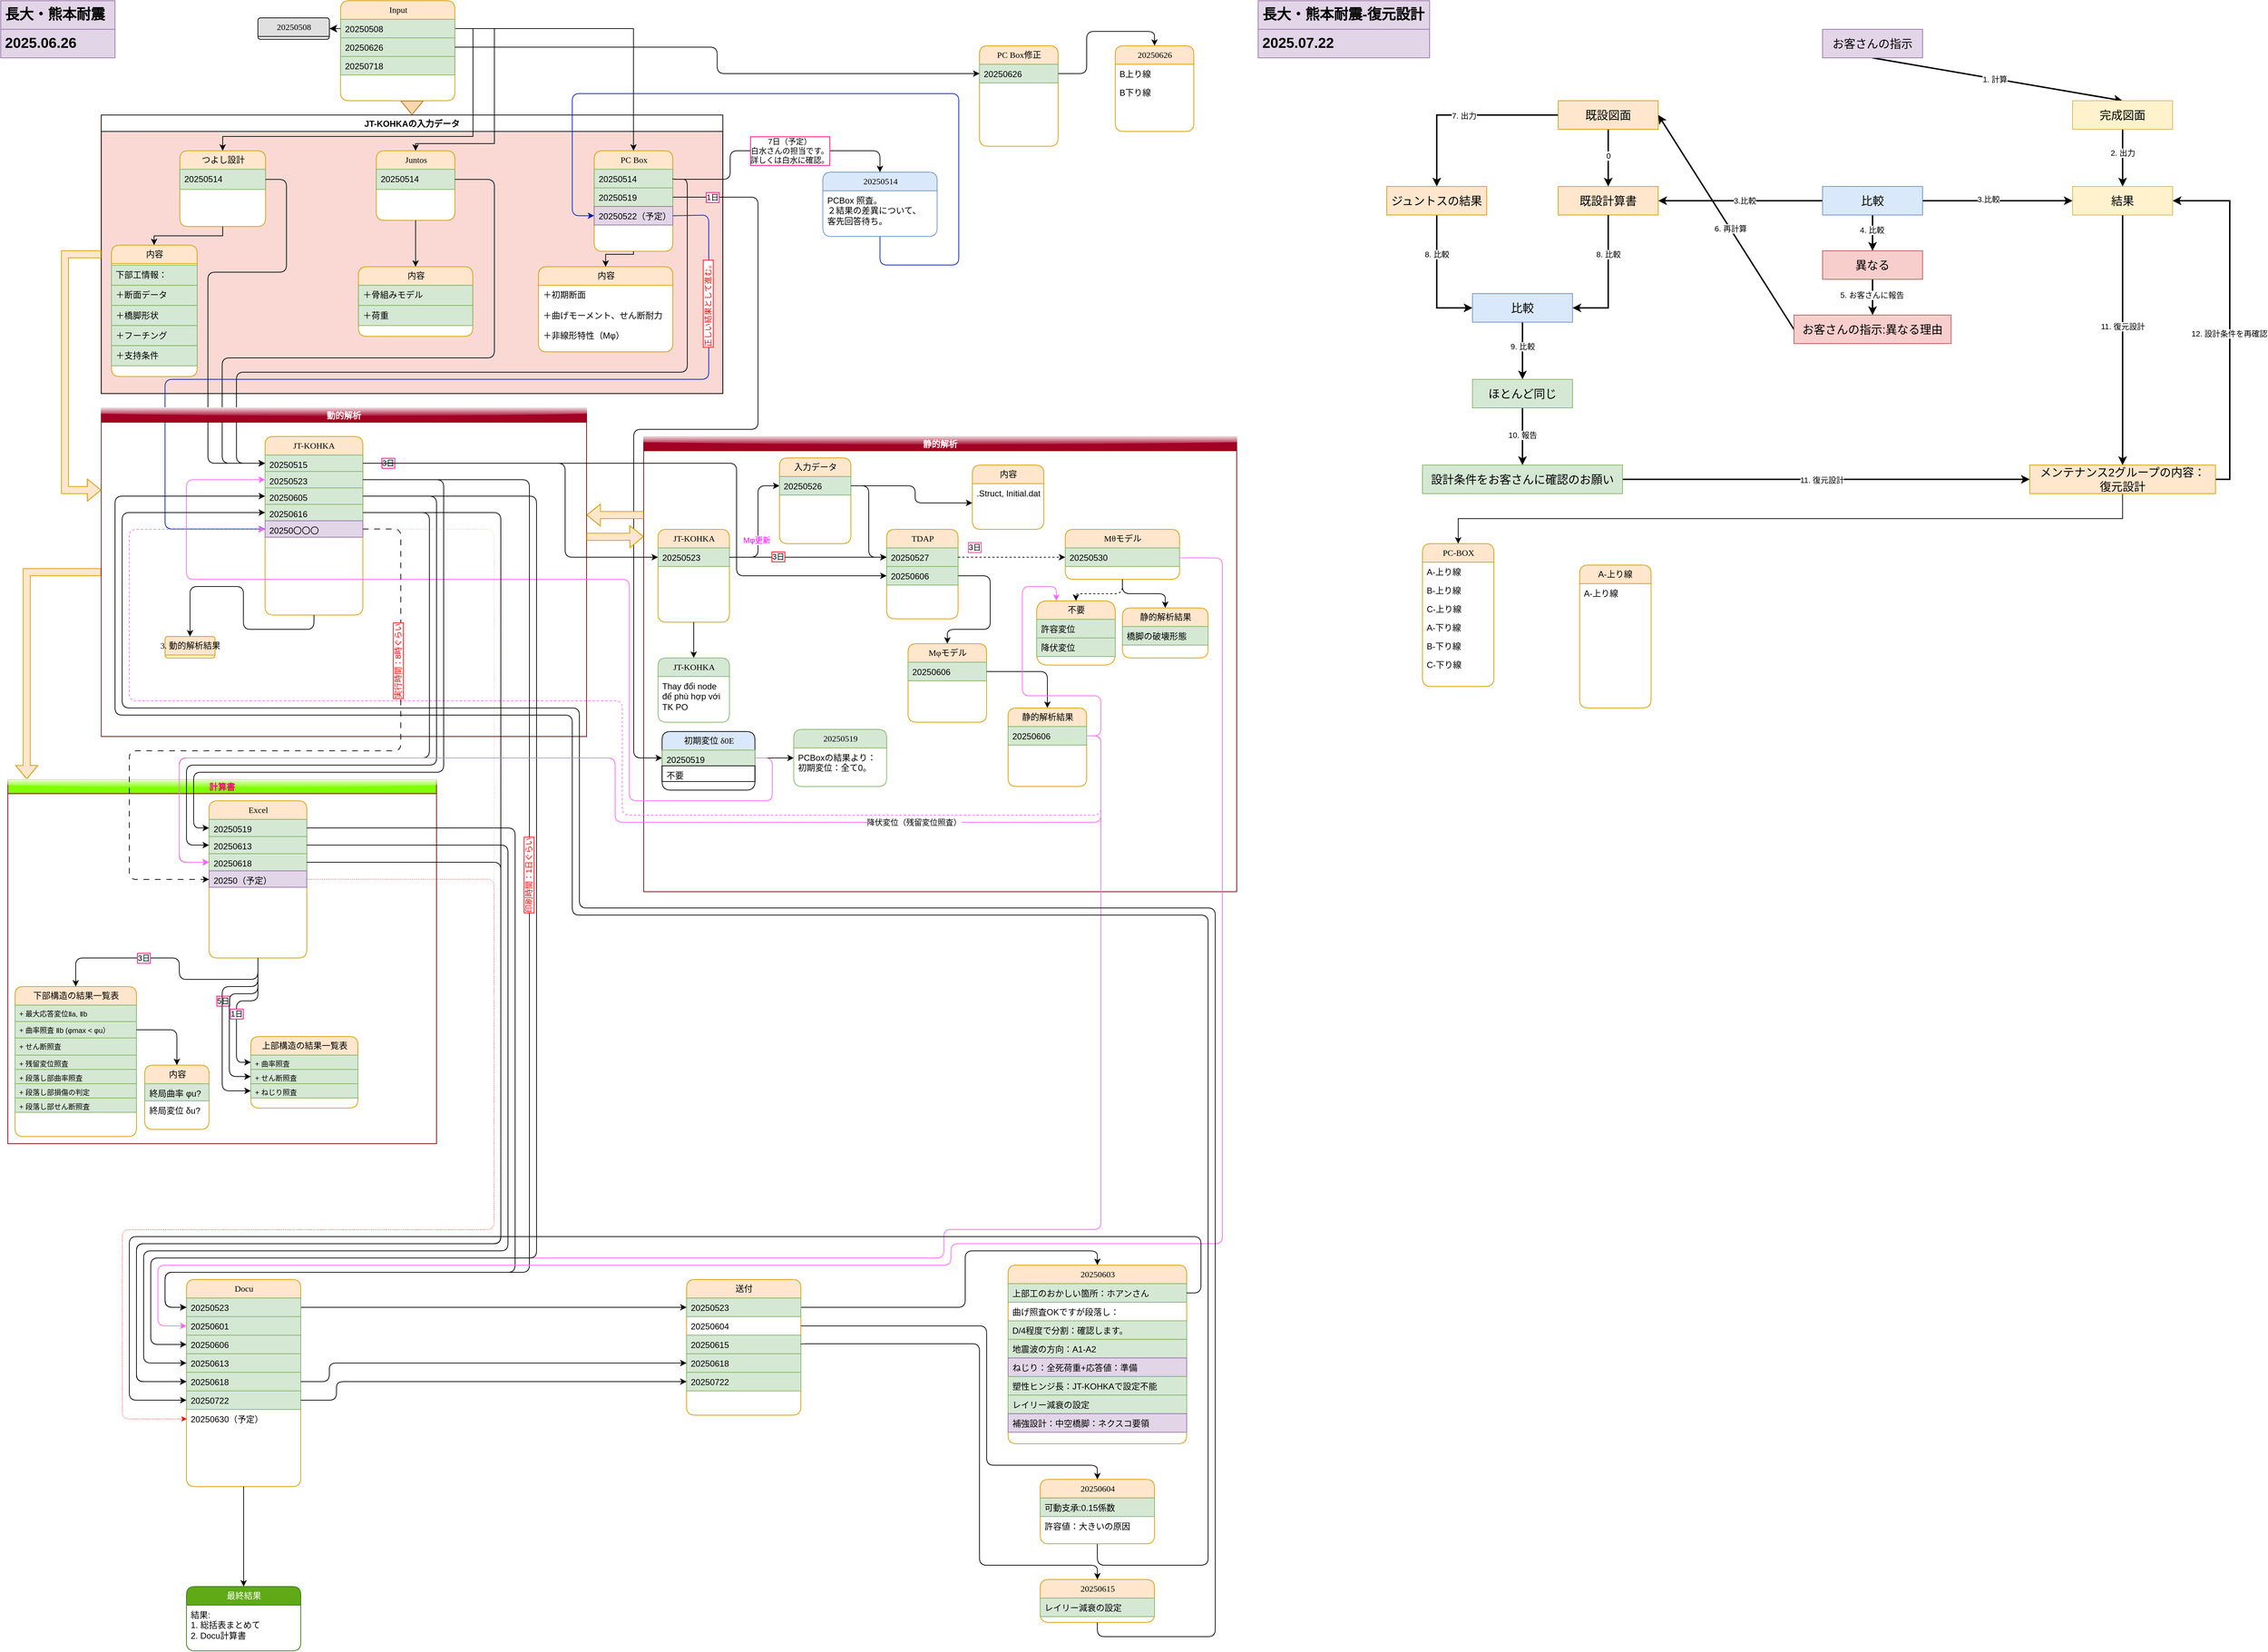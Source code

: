 <mxfile version="28.0.6">
  <diagram name="Page-1" id="8378b5f6-a2b2-b727-a746-972ab9d02e00">
    <mxGraphModel dx="1308" dy="561" grid="1" gridSize="10" guides="1" tooltips="1" connect="1" arrows="1" fold="1" page="1" pageScale="1.5" pageWidth="1169" pageHeight="1654" background="none" math="0" shadow="0">
      <root>
        <mxCell id="0" />
        <mxCell id="1" parent="0" />
        <mxCell id="cV7bJp36mq6Ne4Wg9f6i-73" value="" style="group;movable=1;resizable=1;rotatable=1;deletable=1;editable=1;locked=0;connectable=1;" parent="1" vertex="1" connectable="0">
          <mxGeometry x="150.7" y="170" width="870" height="390" as="geometry" />
        </mxCell>
        <mxCell id="cV7bJp36mq6Ne4Wg9f6i-25" value="" style="group;fillColor=#fad9d5;strokeColor=#ae4132;movable=1;resizable=1;rotatable=1;deletable=1;editable=1;locked=0;connectable=1;container=0;" parent="cV7bJp36mq6Ne4Wg9f6i-73" vertex="1" connectable="0">
          <mxGeometry width="870" height="390" as="geometry" />
        </mxCell>
        <object label="JT-KOHKAの入力データ" id="cV7bJp36mq6Ne4Wg9f6i-16">
          <mxCell style="swimlane;container=0;movable=1;resizable=1;rotatable=1;deletable=1;editable=1;locked=0;connectable=1;" parent="cV7bJp36mq6Ne4Wg9f6i-73" vertex="1">
            <mxGeometry width="870" height="389.82" as="geometry">
              <mxRectangle width="170" height="30" as="alternateBounds" />
            </mxGeometry>
          </mxCell>
        </object>
        <mxCell id="cV7bJp36mq6Ne4Wg9f6i-24" value="" style="group;movable=1;resizable=1;rotatable=1;deletable=1;editable=1;locked=0;connectable=1;" parent="cV7bJp36mq6Ne4Wg9f6i-73" vertex="1" connectable="0">
          <mxGeometry x="14.3" y="169.11" width="120" height="184.08" as="geometry" />
        </mxCell>
        <mxCell id="cV7bJp36mq6Ne4Wg9f6i-120" value="" style="group" parent="cV7bJp36mq6Ne4Wg9f6i-24" vertex="1" connectable="0">
          <mxGeometry y="12.994" width="120" height="184.08" as="geometry" />
        </mxCell>
        <mxCell id="7GXzpe08TrqEnxRHHlQo-19" value="内容" style="swimlane;html=1;fontStyle=0;childLayout=stackLayout;horizontal=1;startSize=26;fillColor=#ffe6cc;horizontalStack=0;resizeParent=1;resizeLast=0;collapsible=1;marginBottom=0;swimlaneFillColor=#ffffff;align=center;rounded=1;shadow=0;comic=0;labelBackgroundColor=none;strokeWidth=1;fontFamily=Verdana;fontSize=12;strokeColor=#d79b00;movable=1;resizable=1;rotatable=1;deletable=1;editable=1;locked=0;connectable=1;container=0;" parent="cV7bJp36mq6Ne4Wg9f6i-120" vertex="1">
          <mxGeometry width="120" height="184.08" as="geometry" />
        </mxCell>
        <mxCell id="7GXzpe08TrqEnxRHHlQo-20" value="下部工情報：" style="text;html=1;strokeColor=#82b366;fillColor=#d5e8d4;spacingLeft=4;spacingRight=4;whiteSpace=wrap;overflow=hidden;rotatable=1;points=[[0,0.5],[1,0.5]];portConstraint=eastwest;movable=1;resizable=1;deletable=1;editable=1;locked=0;connectable=1;" parent="cV7bJp36mq6Ne4Wg9f6i-120" vertex="1">
          <mxGeometry y="28.153" width="120" height="28.153" as="geometry" />
        </mxCell>
        <mxCell id="7GXzpe08TrqEnxRHHlQo-23" value="＋断面データ" style="text;html=1;strokeColor=#82b366;fillColor=#d5e8d4;spacingLeft=4;spacingRight=4;whiteSpace=wrap;overflow=hidden;rotatable=1;points=[[0,0.5],[1,0.5]];portConstraint=eastwest;movable=1;resizable=1;deletable=1;editable=1;locked=0;connectable=1;" parent="cV7bJp36mq6Ne4Wg9f6i-120" vertex="1">
          <mxGeometry y="56.307" width="120" height="28.153" as="geometry" />
        </mxCell>
        <mxCell id="7GXzpe08TrqEnxRHHlQo-24" value="＋橋脚形状" style="text;html=1;strokeColor=#82b366;fillColor=#d5e8d4;spacingLeft=4;spacingRight=4;whiteSpace=wrap;overflow=hidden;rotatable=1;points=[[0,0.5],[1,0.5]];portConstraint=eastwest;movable=1;resizable=1;deletable=1;editable=1;locked=0;connectable=1;" parent="cV7bJp36mq6Ne4Wg9f6i-120" vertex="1">
          <mxGeometry y="84.46" width="120" height="28.153" as="geometry" />
        </mxCell>
        <mxCell id="7GXzpe08TrqEnxRHHlQo-25" value="＋フーチング" style="text;html=1;strokeColor=#82b366;fillColor=#d5e8d4;spacingLeft=4;spacingRight=4;whiteSpace=wrap;overflow=hidden;rotatable=1;points=[[0,0.5],[1,0.5]];portConstraint=eastwest;movable=1;resizable=1;deletable=1;editable=1;locked=0;connectable=1;" parent="cV7bJp36mq6Ne4Wg9f6i-120" vertex="1">
          <mxGeometry y="112.613" width="120" height="28.153" as="geometry" />
        </mxCell>
        <mxCell id="7GXzpe08TrqEnxRHHlQo-21" value="＋&lt;span data-teams=&quot;true&quot;&gt;支持条件&lt;/span&gt;" style="text;html=1;strokeColor=#82b366;fillColor=#d5e8d4;spacingLeft=4;spacingRight=4;whiteSpace=wrap;overflow=hidden;rotatable=1;points=[[0,0.5],[1,0.5]];portConstraint=eastwest;movable=1;resizable=1;deletable=1;editable=1;locked=0;connectable=1;" parent="cV7bJp36mq6Ne4Wg9f6i-120" vertex="1">
          <mxGeometry y="140.767" width="120" height="28.153" as="geometry" />
        </mxCell>
        <mxCell id="7GXzpe08TrqEnxRHHlQo-9" value="Juntos" style="swimlane;html=1;fontStyle=0;childLayout=stackLayout;horizontal=1;startSize=26;fillColor=#ffe6cc;horizontalStack=0;resizeParent=1;resizeLast=0;collapsible=1;marginBottom=0;swimlaneFillColor=#ffffff;align=center;rounded=1;shadow=0;comic=0;labelBackgroundColor=none;strokeWidth=1;fontFamily=Verdana;fontSize=12;strokeColor=#d79b00;movable=1;resizable=1;rotatable=1;deletable=1;editable=1;locked=0;connectable=1;" parent="cV7bJp36mq6Ne4Wg9f6i-73" vertex="1">
          <mxGeometry x="385" y="49.999" width="110" height="97.454" as="geometry" />
        </mxCell>
        <mxCell id="7GXzpe08TrqEnxRHHlQo-12" value="20250514" style="text;html=1;strokeColor=#82b366;fillColor=#d5e8d4;spacingLeft=4;spacingRight=4;whiteSpace=wrap;overflow=hidden;rotatable=1;points=[[0,0.5],[1,0.5]];portConstraint=eastwest;movable=1;resizable=1;deletable=1;editable=1;locked=0;connectable=1;" parent="7GXzpe08TrqEnxRHHlQo-9" vertex="1">
          <mxGeometry y="26" width="110" height="28.153" as="geometry" />
        </mxCell>
        <mxCell id="7GXzpe08TrqEnxRHHlQo-1" value="PC Box" style="swimlane;html=1;fontStyle=0;childLayout=stackLayout;horizontal=1;startSize=26;fillColor=#ffe6cc;horizontalStack=0;resizeParent=1;resizeLast=0;collapsible=1;marginBottom=0;swimlaneFillColor=#ffffff;align=center;rounded=1;shadow=0;comic=0;labelBackgroundColor=none;strokeWidth=1;fontFamily=Verdana;fontSize=12;strokeColor=#d79b00;movable=1;resizable=1;rotatable=1;deletable=1;editable=1;locked=0;connectable=1;" parent="cV7bJp36mq6Ne4Wg9f6i-73" vertex="1">
          <mxGeometry x="690" y="49.999" width="110" height="140.767" as="geometry" />
        </mxCell>
        <mxCell id="7GXzpe08TrqEnxRHHlQo-7" value="20250514" style="text;html=1;strokeColor=#82b366;fillColor=#d5e8d4;spacingLeft=4;spacingRight=4;whiteSpace=wrap;overflow=hidden;rotatable=1;points=[[0,0.5],[1,0.5]];portConstraint=eastwest;movable=1;resizable=1;deletable=1;editable=1;locked=0;connectable=1;" parent="7GXzpe08TrqEnxRHHlQo-1" vertex="1">
          <mxGeometry y="26" width="110" height="25.988" as="geometry" />
        </mxCell>
        <mxCell id="cV7bJp36mq6Ne4Wg9f6i-112" value="20250519" style="text;html=1;strokeColor=#82b366;fillColor=#d5e8d4;spacingLeft=4;spacingRight=4;whiteSpace=wrap;overflow=hidden;rotatable=1;points=[[0,0.5],[1,0.5]];portConstraint=eastwest;movable=1;resizable=1;deletable=1;editable=1;locked=0;connectable=1;" parent="7GXzpe08TrqEnxRHHlQo-1" vertex="1">
          <mxGeometry y="51.988" width="110" height="25.988" as="geometry" />
        </mxCell>
        <mxCell id="cV7bJp36mq6Ne4Wg9f6i-113" value="20250522（予定）" style="text;html=1;strokeColor=#9673a6;fillColor=#e1d5e7;spacingLeft=4;spacingRight=4;whiteSpace=wrap;overflow=hidden;rotatable=1;points=[[0,0.5],[1,0.5]];portConstraint=eastwest;movable=1;resizable=1;deletable=1;editable=1;locked=0;connectable=1;" parent="7GXzpe08TrqEnxRHHlQo-1" vertex="1">
          <mxGeometry y="77.975" width="110" height="25.988" as="geometry" />
        </mxCell>
        <mxCell id="cV7bJp36mq6Ne4Wg9f6i-107" value="内容" style="swimlane;html=1;fontStyle=0;childLayout=stackLayout;horizontal=1;startSize=26;fillColor=#ffe6cc;horizontalStack=0;resizeParent=1;resizeLast=0;collapsible=1;marginBottom=0;swimlaneFillColor=#ffffff;align=center;rounded=1;shadow=0;comic=0;labelBackgroundColor=none;strokeWidth=1;fontFamily=Verdana;fontSize=12;strokeColor=#d79b00;movable=1;resizable=1;rotatable=1;deletable=1;editable=1;locked=0;connectable=1;" parent="cV7bJp36mq6Ne4Wg9f6i-73" vertex="1">
          <mxGeometry x="612" y="212.419" width="188" height="119.11" as="geometry" />
        </mxCell>
        <mxCell id="cV7bJp36mq6Ne4Wg9f6i-108" value="＋初期断面" style="text;html=1;strokeColor=none;fillColor=none;spacingLeft=4;spacingRight=4;whiteSpace=wrap;overflow=hidden;rotatable=1;points=[[0,0.5],[1,0.5]];portConstraint=eastwest;movable=1;resizable=1;deletable=1;editable=1;locked=0;connectable=1;" parent="cV7bJp36mq6Ne4Wg9f6i-107" vertex="1">
          <mxGeometry y="26" width="188" height="28.153" as="geometry" />
        </mxCell>
        <mxCell id="cV7bJp36mq6Ne4Wg9f6i-109" value="＋曲げモーメント、せん断耐力" style="text;html=1;strokeColor=none;fillColor=none;spacingLeft=4;spacingRight=4;whiteSpace=wrap;overflow=hidden;rotatable=1;points=[[0,0.5],[1,0.5]];portConstraint=eastwest;movable=1;resizable=1;deletable=1;editable=1;locked=0;connectable=1;" parent="cV7bJp36mq6Ne4Wg9f6i-107" vertex="1">
          <mxGeometry y="54.153" width="188" height="28.153" as="geometry" />
        </mxCell>
        <mxCell id="cV7bJp36mq6Ne4Wg9f6i-110" value="＋非線形特性（Mφ）" style="text;html=1;strokeColor=none;fillColor=none;spacingLeft=4;spacingRight=4;whiteSpace=wrap;overflow=hidden;rotatable=1;points=[[0,0.5],[1,0.5]];portConstraint=eastwest;movable=1;resizable=1;deletable=1;editable=1;locked=0;connectable=1;" parent="cV7bJp36mq6Ne4Wg9f6i-107" vertex="1">
          <mxGeometry y="82.307" width="188" height="28.153" as="geometry" />
        </mxCell>
        <mxCell id="cV7bJp36mq6Ne4Wg9f6i-111" value="" style="edgeStyle=orthogonalEdgeStyle;rounded=0;orthogonalLoop=1;jettySize=auto;html=1;exitX=0.5;exitY=1;exitDx=0;exitDy=0;entryX=0.5;entryY=0;entryDx=0;entryDy=0;" parent="cV7bJp36mq6Ne4Wg9f6i-73" source="7GXzpe08TrqEnxRHHlQo-1" target="cV7bJp36mq6Ne4Wg9f6i-107" edge="1">
          <mxGeometry relative="1" as="geometry">
            <Array as="points">
              <mxPoint x="745" y="195.03" />
              <mxPoint x="706" y="195.03" />
            </Array>
          </mxGeometry>
        </mxCell>
        <mxCell id="cV7bJp36mq6Ne4Wg9f6i-114" value="内容" style="swimlane;html=1;fontStyle=0;childLayout=stackLayout;horizontal=1;startSize=26;fillColor=#ffe6cc;horizontalStack=0;resizeParent=1;resizeLast=0;collapsible=1;marginBottom=0;swimlaneFillColor=#ffffff;align=center;rounded=1;shadow=0;comic=0;labelBackgroundColor=none;strokeWidth=1;fontFamily=Verdana;fontSize=12;strokeColor=#d79b00;movable=1;resizable=1;rotatable=1;deletable=1;editable=1;locked=0;connectable=1;" parent="cV7bJp36mq6Ne4Wg9f6i-73" vertex="1">
          <mxGeometry x="360" y="212.423" width="160" height="97.454" as="geometry" />
        </mxCell>
        <mxCell id="cV7bJp36mq6Ne4Wg9f6i-115" value="＋骨組みモデル" style="text;html=1;strokeColor=#82b366;fillColor=#d5e8d4;spacingLeft=4;spacingRight=4;whiteSpace=wrap;overflow=hidden;rotatable=1;points=[[0,0.5],[1,0.5]];portConstraint=eastwest;movable=1;resizable=1;deletable=1;editable=1;locked=0;connectable=1;" parent="cV7bJp36mq6Ne4Wg9f6i-114" vertex="1">
          <mxGeometry y="26" width="160" height="28.153" as="geometry" />
        </mxCell>
        <mxCell id="cV7bJp36mq6Ne4Wg9f6i-116" value="＋荷重" style="text;html=1;strokeColor=#82b366;fillColor=#d5e8d4;spacingLeft=4;spacingRight=4;whiteSpace=wrap;overflow=hidden;rotatable=1;points=[[0,0.5],[1,0.5]];portConstraint=eastwest;movable=1;resizable=1;deletable=1;editable=1;locked=0;connectable=1;" parent="cV7bJp36mq6Ne4Wg9f6i-114" vertex="1">
          <mxGeometry y="54.153" width="160" height="28.153" as="geometry" />
        </mxCell>
        <mxCell id="cV7bJp36mq6Ne4Wg9f6i-117" value="" style="edgeStyle=orthogonalEdgeStyle;rounded=0;orthogonalLoop=1;jettySize=auto;html=1;entryX=0.5;entryY=0;entryDx=0;entryDy=0;" parent="cV7bJp36mq6Ne4Wg9f6i-73" target="cV7bJp36mq6Ne4Wg9f6i-114" edge="1">
          <mxGeometry relative="1" as="geometry">
            <mxPoint x="440" y="147.453" as="sourcePoint" />
            <mxPoint x="440" y="190.766" as="targetPoint" />
            <Array as="points">
              <mxPoint x="440" y="169.11" />
              <mxPoint x="440" y="169.11" />
            </Array>
          </mxGeometry>
        </mxCell>
        <mxCell id="cV7bJp36mq6Ne4Wg9f6i-124" value="つよし設計" style="swimlane;html=1;fontStyle=0;childLayout=stackLayout;horizontal=1;startSize=26;fillColor=#ffe6cc;horizontalStack=0;resizeParent=1;resizeLast=0;collapsible=1;marginBottom=0;swimlaneFillColor=#ffffff;align=center;rounded=1;shadow=0;comic=0;labelBackgroundColor=none;strokeWidth=1;fontFamily=Verdana;fontSize=12;strokeColor=#d79b00;movable=1;resizable=1;rotatable=1;deletable=1;editable=1;locked=0;connectable=1;container=0;" parent="cV7bJp36mq6Ne4Wg9f6i-73" vertex="1">
          <mxGeometry x="110" y="49.999" width="120" height="106.117" as="geometry" />
        </mxCell>
        <mxCell id="cV7bJp36mq6Ne4Wg9f6i-126" value="20250514" style="text;html=1;strokeColor=#82b366;fillColor=#d5e8d4;spacingLeft=4;spacingRight=4;whiteSpace=wrap;overflow=hidden;rotatable=1;points=[[0,0.5],[1,0.5]];portConstraint=eastwest;movable=1;resizable=1;deletable=1;editable=1;locked=0;connectable=1;" parent="cV7bJp36mq6Ne4Wg9f6i-124" vertex="1">
          <mxGeometry y="26" width="120" height="28.153" as="geometry" />
        </mxCell>
        <mxCell id="cV7bJp36mq6Ne4Wg9f6i-134" value="" style="edgeStyle=orthogonalEdgeStyle;rounded=0;orthogonalLoop=1;jettySize=auto;html=1;exitX=0.5;exitY=1;exitDx=0;exitDy=0;entryX=0.5;entryY=0;entryDx=0;entryDy=0;" parent="cV7bJp36mq6Ne4Wg9f6i-73" source="cV7bJp36mq6Ne4Wg9f6i-124" target="7GXzpe08TrqEnxRHHlQo-19" edge="1">
          <mxGeometry relative="1" as="geometry">
            <mxPoint x="70" y="169.11" as="targetPoint" />
            <Array as="points">
              <mxPoint x="170" y="169.11" />
              <mxPoint x="74" y="169.11" />
              <mxPoint x="74" y="182.104" />
            </Array>
          </mxGeometry>
        </mxCell>
        <mxCell id="7GXzpe08TrqEnxRHHlQo-11" value="" style="edgeStyle=orthogonalEdgeStyle;rounded=0;orthogonalLoop=1;jettySize=auto;html=1;exitX=1;exitY=0.5;exitDx=0;exitDy=0;entryX=0.5;entryY=0;entryDx=0;entryDy=0;" parent="1" source="PKwba_ZCbJq4WHA7hHal-280" target="7GXzpe08TrqEnxRHHlQo-9" edge="1">
          <mxGeometry relative="1" as="geometry">
            <Array as="points">
              <mxPoint x="701" y="49" />
              <mxPoint x="701" y="210" />
              <mxPoint x="591" y="210" />
            </Array>
          </mxGeometry>
        </mxCell>
        <mxCell id="cV7bJp36mq6Ne4Wg9f6i-26" value="" style="edgeStyle=orthogonalEdgeStyle;rounded=0;orthogonalLoop=1;jettySize=auto;html=1;shape=flexArrow;fillColor=#fad7ac;strokeColor=#b46504;entryX=0.5;entryY=0;entryDx=0;entryDy=0;" parent="1" source="PKwba_ZCbJq4WHA7hHal-279" target="cV7bJp36mq6Ne4Wg9f6i-16" edge="1">
          <mxGeometry relative="1" as="geometry">
            <mxPoint x="650.7" y="260" as="targetPoint" />
            <Array as="points">
              <mxPoint x="566" y="140" />
              <mxPoint x="586" y="140" />
            </Array>
          </mxGeometry>
        </mxCell>
        <mxCell id="cV7bJp36mq6Ne4Wg9f6i-30" value="" style="edgeStyle=orthogonalEdgeStyle;rounded=0;orthogonalLoop=1;jettySize=auto;html=1;entryX=0.5;entryY=0;entryDx=0;entryDy=0;exitX=1;exitY=0.5;exitDx=0;exitDy=0;" parent="1" source="PKwba_ZCbJq4WHA7hHal-280" target="7GXzpe08TrqEnxRHHlQo-1" edge="1">
          <mxGeometry relative="1" as="geometry">
            <mxPoint x="725.7" y="65" as="targetPoint" />
          </mxGeometry>
        </mxCell>
        <mxCell id="cV7bJp36mq6Ne4Wg9f6i-130" value="" style="edgeStyle=orthogonalEdgeStyle;rounded=0;orthogonalLoop=1;jettySize=auto;html=1;exitX=1;exitY=0.5;exitDx=0;exitDy=0;entryX=0.5;entryY=0;entryDx=0;entryDy=0;" parent="1" source="PKwba_ZCbJq4WHA7hHal-280" target="cV7bJp36mq6Ne4Wg9f6i-124" edge="1">
          <mxGeometry relative="1" as="geometry">
            <mxPoint x="650.7" y="50" as="sourcePoint" />
            <mxPoint x="725.7" y="65" as="targetPoint" />
            <Array as="points">
              <mxPoint x="671" y="49" />
              <mxPoint x="671" y="200" />
              <mxPoint x="321" y="200" />
            </Array>
          </mxGeometry>
        </mxCell>
        <mxCell id="PKwba_ZCbJq4WHA7hHal-279" value="Input" style="swimlane;html=1;fontStyle=0;childLayout=stackLayout;horizontal=1;startSize=26;fillColor=#ffe6cc;horizontalStack=0;resizeParent=1;resizeLast=0;collapsible=1;marginBottom=0;swimlaneFillColor=#ffffff;align=center;rounded=1;shadow=0;comic=0;labelBackgroundColor=none;strokeWidth=1;fontFamily=Verdana;fontSize=12;strokeColor=#d79b00;movable=1;resizable=1;rotatable=1;deletable=1;editable=1;locked=0;connectable=1;" parent="1" vertex="1">
          <mxGeometry x="485.7" y="10" width="160" height="140" as="geometry" />
        </mxCell>
        <mxCell id="PKwba_ZCbJq4WHA7hHal-280" value="20250508" style="text;html=1;spacingLeft=4;spacingRight=4;whiteSpace=wrap;overflow=hidden;rotatable=1;points=[[0,0.5],[1,0.5]];portConstraint=eastwest;strokeColor=#82b366;fillColor=#d5e8d4;movable=1;resizable=1;deletable=1;editable=1;locked=0;connectable=1;" parent="PKwba_ZCbJq4WHA7hHal-279" vertex="1">
          <mxGeometry y="26" width="160" height="26" as="geometry" />
        </mxCell>
        <mxCell id="zBe3dWP5TRwv23Bo_luR-6" value="20250626" style="text;html=1;spacingLeft=4;spacingRight=4;whiteSpace=wrap;overflow=hidden;rotatable=1;points=[[0,0.5],[1,0.5]];portConstraint=eastwest;strokeColor=#82b366;fillColor=#d5e8d4;movable=1;resizable=1;deletable=1;editable=1;locked=0;connectable=1;" parent="PKwba_ZCbJq4WHA7hHal-279" vertex="1">
          <mxGeometry y="52" width="160" height="26" as="geometry" />
        </mxCell>
        <mxCell id="txmVueEdQE8eSzmrOz44-5" value="20250718" style="text;html=1;spacingLeft=4;spacingRight=4;whiteSpace=wrap;overflow=hidden;rotatable=1;points=[[0,0.5],[1,0.5]];portConstraint=eastwest;strokeColor=#82b366;fillColor=#d5e8d4;movable=1;resizable=1;deletable=1;editable=1;locked=0;connectable=1;" parent="PKwba_ZCbJq4WHA7hHal-279" vertex="1">
          <mxGeometry y="78" width="160" height="26" as="geometry" />
        </mxCell>
        <mxCell id="PKwba_ZCbJq4WHA7hHal-288" value="20250508" style="swimlane;html=1;fontStyle=0;childLayout=stackLayout;horizontal=1;startSize=26;fillColor=#e0e0e0;horizontalStack=0;resizeParent=1;resizeLast=0;collapsible=1;marginBottom=0;swimlaneFillColor=#ffffff;align=center;rounded=1;shadow=0;comic=0;labelBackgroundColor=none;strokeWidth=1;fontFamily=Verdana;fontSize=12;movable=0;resizable=0;rotatable=0;deletable=0;editable=0;locked=1;connectable=0;" parent="1" vertex="1" collapsed="1">
          <mxGeometry x="370" y="34.0" width="100" height="30" as="geometry">
            <mxRectangle x="10" y="212" width="160" height="164" as="alternateBounds" />
          </mxGeometry>
        </mxCell>
        <mxCell id="PKwba_ZCbJq4WHA7hHal-289" value="既設橋耐震性能の照査" style="text;html=1;spacingLeft=4;spacingRight=4;whiteSpace=wrap;overflow=hidden;rotatable=0;points=[[0,0.5],[1,0.5]];portConstraint=eastwest;fillColor=default;strokeColor=default;" parent="PKwba_ZCbJq4WHA7hHal-288" vertex="1">
          <mxGeometry y="26" width="160" height="74" as="geometry" />
        </mxCell>
        <mxCell id="PKwba_ZCbJq4WHA7hHal-328" value="Thông số:&lt;div&gt;+ Mặt cắt ngang&lt;/div&gt;&lt;div&gt;+ Cáp DUL dọc và ngang&lt;/div&gt;" style="text;html=1;strokeColor=none;fillColor=none;spacingLeft=4;spacingRight=4;whiteSpace=wrap;overflow=hidden;rotatable=0;points=[[0,0.5],[1,0.5]];portConstraint=eastwest;" parent="PKwba_ZCbJq4WHA7hHal-288" vertex="1">
          <mxGeometry y="100" width="160" height="64" as="geometry" />
        </mxCell>
        <mxCell id="PKwba_ZCbJq4WHA7hHal-310" style="edgeStyle=orthogonalEdgeStyle;html=1;labelBackgroundColor=none;startFill=0;startSize=8;endFill=1;endSize=8;fontFamily=Verdana;fontSize=12;rounded=0;exitX=0;exitY=0.5;exitDx=0;exitDy=0;movable=0;resizable=0;rotatable=0;deletable=0;editable=0;locked=1;connectable=0;" parent="1" source="PKwba_ZCbJq4WHA7hHal-280" target="PKwba_ZCbJq4WHA7hHal-288" edge="1">
          <mxGeometry relative="1" as="geometry" />
        </mxCell>
        <mxCell id="PKwba_ZCbJq4WHA7hHal-312" style="edgeStyle=orthogonalEdgeStyle;html=1;labelBackgroundColor=none;startFill=0;endFill=1;fontFamily=Verdana;fontSize=12;rounded=0;shape=flexArrow;fillColor=#ffe6cc;strokeColor=#d79b00;entryX=0.044;entryY=0;entryDx=0;entryDy=0;exitX=0;exitY=0.5;exitDx=0;exitDy=0;entryPerimeter=0;" parent="1" source="cV7bJp36mq6Ne4Wg9f6i-76" target="4Ig3xdPQbXvtL4GHRRDK-1" edge="1">
          <mxGeometry relative="1" as="geometry">
            <Array as="points">
              <mxPoint x="46" y="810" />
            </Array>
            <mxPoint x="10.0" y="907.12" as="targetPoint" />
            <mxPoint x="1510.7" y="1524.58" as="sourcePoint" />
          </mxGeometry>
        </mxCell>
        <mxCell id="7GXzpe08TrqEnxRHHlQo-32" value="" style="edgeStyle=orthogonalEdgeStyle;rounded=1;orthogonalLoop=1;jettySize=auto;html=1;exitX=1;exitY=0.5;exitDx=0;exitDy=0;curved=0;entryX=0;entryY=0.5;entryDx=0;entryDy=0;" parent="1" source="cV7bJp36mq6Ne4Wg9f6i-112" target="7GXzpe08TrqEnxRHHlQo-29" edge="1">
          <mxGeometry relative="1" as="geometry">
            <mxPoint x="920" y="315" as="sourcePoint" />
            <Array as="points">
              <mxPoint x="1070" y="285" />
              <mxPoint x="1070" y="610" />
              <mxPoint x="896" y="610" />
              <mxPoint x="896" y="1070" />
            </Array>
          </mxGeometry>
        </mxCell>
        <mxCell id="cV7bJp36mq6Ne4Wg9f6i-144" value="1日" style="edgeLabel;html=1;align=center;verticalAlign=middle;resizable=0;points=[];labelBorderColor=#FF0080;" parent="7GXzpe08TrqEnxRHHlQo-32" vertex="1" connectable="0">
          <mxGeometry x="-0.861" y="-3" relative="1" as="geometry">
            <mxPoint x="-22" y="-3" as="offset" />
          </mxGeometry>
        </mxCell>
        <mxCell id="7GXzpe08TrqEnxRHHlQo-44" value="長大・熊本耐震" style="text;html=1;strokeColor=#9673a6;fillColor=#e1d5e7;spacingLeft=4;spacingRight=4;whiteSpace=wrap;overflow=hidden;rotatable=1;points=[[0,0.5],[1,0.5]];portConstraint=eastwest;labelBorderColor=none;textShadow=0;labelBackgroundColor=none;fontStyle=1;fontSize=20;movable=1;resizable=1;deletable=1;editable=1;locked=0;connectable=1;" parent="1" vertex="1">
          <mxGeometry x="10" y="10" width="160" height="40" as="geometry" />
        </mxCell>
        <mxCell id="cV7bJp36mq6Ne4Wg9f6i-66" value="" style="edgeStyle=orthogonalEdgeStyle;rounded=1;orthogonalLoop=1;jettySize=auto;html=1;entryX=0;entryY=0.5;entryDx=0;entryDy=0;exitX=1;exitY=0.5;exitDx=0;exitDy=0;curved=0;" parent="1" source="7GXzpe08TrqEnxRHHlQo-12" target="cV7bJp36mq6Ne4Wg9f6i-90" edge="1">
          <mxGeometry relative="1" as="geometry">
            <mxPoint x="485.7" y="699.25" as="targetPoint" />
            <Array as="points">
              <mxPoint x="701" y="260" />
              <mxPoint x="701" y="510" />
              <mxPoint x="320" y="510" />
              <mxPoint x="320" y="658" />
            </Array>
          </mxGeometry>
        </mxCell>
        <mxCell id="cV7bJp36mq6Ne4Wg9f6i-71" value="" style="edgeStyle=orthogonalEdgeStyle;rounded=1;orthogonalLoop=1;jettySize=auto;html=1;entryX=0;entryY=0.5;entryDx=0;entryDy=0;exitX=1;exitY=0.5;exitDx=0;exitDy=0;curved=0;" parent="1" source="7GXzpe08TrqEnxRHHlQo-7" target="cV7bJp36mq6Ne4Wg9f6i-90" edge="1">
          <mxGeometry relative="1" as="geometry">
            <mxPoint x="485.7" y="699.25" as="targetPoint" />
            <Array as="points">
              <mxPoint x="971" y="260" />
              <mxPoint x="971" y="530" />
              <mxPoint x="340" y="530" />
              <mxPoint x="340" y="658" />
            </Array>
          </mxGeometry>
        </mxCell>
        <mxCell id="cV7bJp36mq6Ne4Wg9f6i-80" value="" style="edgeStyle=orthogonalEdgeStyle;rounded=1;orthogonalLoop=1;jettySize=auto;html=1;exitX=1;exitY=0.5;exitDx=0;exitDy=0;curved=0;entryX=0;entryY=0.5;entryDx=0;entryDy=0;" parent="1" source="cV7bJp36mq6Ne4Wg9f6i-90" target="iZacQ5DJmbFpzzenpzx3-12" edge="1">
          <mxGeometry relative="1" as="geometry">
            <mxPoint x="970" y="660" as="targetPoint" />
            <Array as="points">
              <mxPoint x="800" y="658" />
              <mxPoint x="800" y="789" />
            </Array>
            <mxPoint x="645.7" y="725.25" as="sourcePoint" />
          </mxGeometry>
        </mxCell>
        <mxCell id="cV7bJp36mq6Ne4Wg9f6i-81" value="3日" style="edgeLabel;html=1;align=center;verticalAlign=middle;resizable=0;points=[];labelBorderColor=#FF0080;" parent="cV7bJp36mq6Ne4Wg9f6i-80" vertex="1" connectable="0">
          <mxGeometry x="-0.872" y="2" relative="1" as="geometry">
            <mxPoint y="1" as="offset" />
          </mxGeometry>
        </mxCell>
        <mxCell id="cV7bJp36mq6Ne4Wg9f6i-98" value="静的解析" style="swimlane;startSize=20;horizontal=1;containerType=tree;textShadow=0;labelBorderColor=none;labelBackgroundColor=none;fillColor=#a20025;strokeColor=#6F0000;glass=1;fontColor=#ffffff;" parent="1" vertex="1">
          <mxGeometry x="910" y="620" width="830" height="637.26" as="geometry">
            <mxRectangle x="1120" y="580" width="90" height="30" as="alternateBounds" />
          </mxGeometry>
        </mxCell>
        <mxCell id="PKwba_ZCbJq4WHA7hHal-390" value="TDAP" style="swimlane;html=1;fontStyle=0;childLayout=stackLayout;horizontal=1;startSize=26;fillColor=#ffe6cc;horizontalStack=0;resizeParent=1;resizeLast=0;collapsible=1;marginBottom=0;swimlaneFillColor=#ffffff;align=center;rounded=1;shadow=0;comic=0;labelBackgroundColor=none;strokeWidth=1;fontFamily=Verdana;fontSize=12;strokeColor=#d79b00;" parent="cV7bJp36mq6Ne4Wg9f6i-98" vertex="1">
          <mxGeometry x="340" y="130" width="100" height="125.26" as="geometry">
            <mxRectangle x="155" y="60" width="70" height="30" as="alternateBounds" />
          </mxGeometry>
        </mxCell>
        <mxCell id="PKwba_ZCbJq4WHA7hHal-391" value="20250527" style="text;html=1;strokeColor=#82b366;fillColor=#d5e8d4;spacingLeft=4;spacingRight=4;whiteSpace=wrap;overflow=hidden;rotatable=0;points=[[0,0.5],[1,0.5]];portConstraint=eastwest;" parent="PKwba_ZCbJq4WHA7hHal-390" vertex="1">
          <mxGeometry y="26" width="100" height="26" as="geometry" />
        </mxCell>
        <mxCell id="jN3RXTut0gb8h6h8-dqD-6" value="20250606" style="text;html=1;strokeColor=#82b366;fillColor=#d5e8d4;spacingLeft=4;spacingRight=4;whiteSpace=wrap;overflow=hidden;rotatable=0;points=[[0,0.5],[1,0.5]];portConstraint=eastwest;" parent="PKwba_ZCbJq4WHA7hHal-390" vertex="1">
          <mxGeometry y="52" width="100" height="26" as="geometry" />
        </mxCell>
        <mxCell id="NJcOnecQ_KUzRi99oX8J-2" value="Mθモデル" style="swimlane;html=1;fontStyle=0;childLayout=stackLayout;horizontal=1;startSize=26;fillColor=#ffe6cc;horizontalStack=0;resizeParent=1;resizeLast=0;collapsible=1;marginBottom=0;swimlaneFillColor=#ffffff;align=center;rounded=1;shadow=0;comic=0;labelBackgroundColor=none;strokeWidth=1;fontFamily=Verdana;fontSize=12;strokeColor=#d79b00;" parent="cV7bJp36mq6Ne4Wg9f6i-98" vertex="1">
          <mxGeometry x="590" y="130" width="160" height="70" as="geometry">
            <mxRectangle x="1070" y="260" width="70" height="30" as="alternateBounds" />
          </mxGeometry>
        </mxCell>
        <mxCell id="NJcOnecQ_KUzRi99oX8J-4" value="20250530" style="text;html=1;strokeColor=#82b366;fillColor=#d5e8d4;spacingLeft=4;spacingRight=4;whiteSpace=wrap;overflow=hidden;rotatable=0;points=[[0,0.5],[1,0.5]];portConstraint=eastwest;" parent="NJcOnecQ_KUzRi99oX8J-2" vertex="1">
          <mxGeometry y="26" width="160" height="26" as="geometry" />
        </mxCell>
        <mxCell id="NJcOnecQ_KUzRi99oX8J-6" value="" style="edgeStyle=orthogonalEdgeStyle;rounded=1;orthogonalLoop=1;jettySize=auto;html=1;dashed=1;flowAnimation=0;exitX=1;exitY=0.5;exitDx=0;exitDy=0;curved=0;entryX=0;entryY=0.5;entryDx=0;entryDy=0;" parent="cV7bJp36mq6Ne4Wg9f6i-98" source="PKwba_ZCbJq4WHA7hHal-391" target="NJcOnecQ_KUzRi99oX8J-4" edge="1">
          <mxGeometry relative="1" as="geometry">
            <mxPoint x="440" y="169" as="sourcePoint" />
            <Array as="points">
              <mxPoint x="540" y="169" />
              <mxPoint x="540" y="169" />
            </Array>
            <mxPoint x="590" y="170" as="targetPoint" />
          </mxGeometry>
        </mxCell>
        <mxCell id="cV7bJp36mq6Ne4Wg9f6i-147" value="3日" style="edgeLabel;html=1;align=center;verticalAlign=middle;resizable=0;points=[];labelBorderColor=#FF3399;" parent="NJcOnecQ_KUzRi99oX8J-6" vertex="1" connectable="0">
          <mxGeometry x="-0.316" y="-1" relative="1" as="geometry">
            <mxPoint x="-29" y="-15" as="offset" />
          </mxGeometry>
        </mxCell>
        <mxCell id="7GXzpe08TrqEnxRHHlQo-28" value="初期変位 δ0E" style="swimlane;html=1;fontStyle=0;childLayout=stackLayout;horizontal=1;startSize=26;fillColor=#dae8fc;horizontalStack=0;resizeParent=1;resizeLast=0;collapsible=1;marginBottom=0;swimlaneFillColor=#ffffff;align=center;rounded=1;shadow=0;comic=0;labelBackgroundColor=none;strokeWidth=1;fontFamily=Verdana;fontSize=12;strokeColor=default;" parent="cV7bJp36mq6Ne4Wg9f6i-98" vertex="1">
          <mxGeometry x="25.7" y="413" width="130" height="82" as="geometry" />
        </mxCell>
        <mxCell id="7GXzpe08TrqEnxRHHlQo-29" value="20250519" style="text;html=1;strokeColor=#82b366;fillColor=#d5e8d4;spacingLeft=4;spacingRight=4;whiteSpace=wrap;overflow=hidden;rotatable=0;points=[[0,0.5],[1,0.5]];portConstraint=eastwest;" parent="7GXzpe08TrqEnxRHHlQo-28" vertex="1">
          <mxGeometry y="26" width="130" height="22" as="geometry" />
        </mxCell>
        <mxCell id="cV7bJp36mq6Ne4Wg9f6i-143" value="不要" style="text;html=1;strokeColor=default;fillColor=none;spacingLeft=4;spacingRight=4;whiteSpace=wrap;overflow=hidden;rotatable=0;points=[[0,0.5],[1,0.5]];portConstraint=eastwest;" parent="7GXzpe08TrqEnxRHHlQo-28" vertex="1">
          <mxGeometry y="48" width="130" height="22" as="geometry" />
        </mxCell>
        <mxCell id="NJcOnecQ_KUzRi99oX8J-23" value="不要" style="swimlane;html=1;fontStyle=0;childLayout=stackLayout;horizontal=1;startSize=26;fillColor=#ffe6cc;horizontalStack=0;resizeParent=1;resizeLast=0;collapsible=1;marginBottom=0;swimlaneFillColor=#ffffff;align=center;rounded=1;shadow=0;comic=0;labelBackgroundColor=none;strokeWidth=1;fontFamily=Verdana;fontSize=12;strokeColor=#d79b00;arcSize=20;" parent="cV7bJp36mq6Ne4Wg9f6i-98" vertex="1">
          <mxGeometry x="550" y="230" width="110" height="90" as="geometry">
            <mxRectangle x="420" y="20" width="70" height="30" as="alternateBounds" />
          </mxGeometry>
        </mxCell>
        <mxCell id="NJcOnecQ_KUzRi99oX8J-24" value="許容変位" style="text;html=1;strokeColor=#82b366;fillColor=#d5e8d4;spacingLeft=4;spacingRight=4;whiteSpace=wrap;overflow=hidden;rotatable=0;points=[[0,0.5],[1,0.5]];portConstraint=eastwest;" parent="NJcOnecQ_KUzRi99oX8J-23" vertex="1">
          <mxGeometry y="26" width="110" height="26" as="geometry" />
        </mxCell>
        <mxCell id="NJcOnecQ_KUzRi99oX8J-25" value="降伏変位" style="text;html=1;strokeColor=#82b366;fillColor=#d5e8d4;spacingLeft=4;spacingRight=4;whiteSpace=wrap;overflow=hidden;rotatable=0;points=[[0,0.5],[1,0.5]];portConstraint=eastwest;" parent="NJcOnecQ_KUzRi99oX8J-23" vertex="1">
          <mxGeometry y="52" width="110" height="26" as="geometry" />
        </mxCell>
        <mxCell id="NJcOnecQ_KUzRi99oX8J-27" value="" style="edgeStyle=orthogonalEdgeStyle;rounded=1;orthogonalLoop=1;jettySize=auto;html=1;dashed=1;exitX=0.5;exitY=1;exitDx=0;exitDy=0;curved=0;entryX=0.5;entryY=0;entryDx=0;entryDy=0;" parent="cV7bJp36mq6Ne4Wg9f6i-98" source="NJcOnecQ_KUzRi99oX8J-2" target="NJcOnecQ_KUzRi99oX8J-23" edge="1">
          <mxGeometry relative="1" as="geometry">
            <Array as="points">
              <mxPoint x="670" y="220" />
              <mxPoint x="605" y="220" />
            </Array>
            <mxPoint x="515.05" y="329.26" as="targetPoint" />
          </mxGeometry>
        </mxCell>
        <mxCell id="9LXTsyw0GyaxoHStZJP2-2" value="" style="edgeStyle=orthogonalEdgeStyle;rounded=0;orthogonalLoop=1;jettySize=auto;html=1;exitX=1;exitY=0.5;exitDx=0;exitDy=0;" parent="cV7bJp36mq6Ne4Wg9f6i-98" source="7GXzpe08TrqEnxRHHlQo-29" target="9LXTsyw0GyaxoHStZJP2-3" edge="1">
          <mxGeometry relative="1" as="geometry">
            <mxPoint x="160" y="453" as="sourcePoint" />
          </mxGeometry>
        </mxCell>
        <mxCell id="9LXTsyw0GyaxoHStZJP2-3" value="20250519" style="swimlane;html=1;fontStyle=0;childLayout=stackLayout;horizontal=1;startSize=26;fillColor=#d5e8d4;horizontalStack=0;resizeParent=1;resizeLast=0;collapsible=1;marginBottom=0;swimlaneFillColor=#ffffff;align=center;rounded=1;shadow=0;comic=0;labelBackgroundColor=none;strokeWidth=1;fontFamily=Verdana;fontSize=12;strokeColor=#82b366;" parent="cV7bJp36mq6Ne4Wg9f6i-98" vertex="1">
          <mxGeometry x="210" y="410" width="130" height="80" as="geometry" />
        </mxCell>
        <mxCell id="9LXTsyw0GyaxoHStZJP2-4" value="PCBoxの結果より：&lt;div&gt;初期変位：全て0。&lt;/div&gt;" style="text;html=1;strokeColor=none;fillColor=none;spacingLeft=4;spacingRight=4;whiteSpace=wrap;overflow=hidden;rotatable=0;points=[[0,0.5],[1,0.5]];portConstraint=eastwest;" parent="9LXTsyw0GyaxoHStZJP2-3" vertex="1">
          <mxGeometry y="26" width="130" height="44" as="geometry" />
        </mxCell>
        <mxCell id="iZacQ5DJmbFpzzenpzx3-2" value="" style="edgeStyle=orthogonalEdgeStyle;rounded=1;orthogonalLoop=1;jettySize=auto;html=1;curved=0;" parent="cV7bJp36mq6Ne4Wg9f6i-98" source="NJcOnecQ_KUzRi99oX8J-2" target="iZacQ5DJmbFpzzenpzx3-3" edge="1">
          <mxGeometry relative="1" as="geometry">
            <Array as="points">
              <mxPoint x="670" y="220" />
              <mxPoint x="730" y="220" />
            </Array>
          </mxGeometry>
        </mxCell>
        <mxCell id="iZacQ5DJmbFpzzenpzx3-3" value="静的解析結果" style="swimlane;html=1;fontStyle=0;childLayout=stackLayout;horizontal=1;startSize=26;fillColor=#ffe6cc;horizontalStack=0;resizeParent=1;resizeLast=0;collapsible=1;marginBottom=0;swimlaneFillColor=#ffffff;align=center;rounded=1;shadow=0;comic=0;labelBackgroundColor=none;strokeWidth=1;fontFamily=Verdana;fontSize=12;strokeColor=#d79b00;" parent="cV7bJp36mq6Ne4Wg9f6i-98" vertex="1">
          <mxGeometry x="670" y="240" width="120" height="70" as="geometry">
            <mxRectangle x="1070" y="260" width="70" height="30" as="alternateBounds" />
          </mxGeometry>
        </mxCell>
        <mxCell id="iZacQ5DJmbFpzzenpzx3-4" value="橋脚の破壊形態" style="text;html=1;strokeColor=#82b366;fillColor=#d5e8d4;spacingLeft=4;spacingRight=4;whiteSpace=wrap;overflow=hidden;rotatable=0;points=[[0,0.5],[1,0.5]];portConstraint=eastwest;" parent="iZacQ5DJmbFpzzenpzx3-3" vertex="1">
          <mxGeometry y="26" width="120" height="26" as="geometry" />
        </mxCell>
        <mxCell id="iZacQ5DJmbFpzzenpzx3-11" value="JT-KOHKA" style="swimlane;html=1;fontStyle=0;childLayout=stackLayout;horizontal=1;startSize=26;fillColor=#ffe6cc;horizontalStack=0;resizeParent=1;resizeLast=0;collapsible=1;marginBottom=0;swimlaneFillColor=#ffffff;align=center;rounded=1;shadow=0;comic=0;labelBackgroundColor=none;strokeWidth=1;fontFamily=Verdana;fontSize=12;strokeColor=#d79b00;" parent="cV7bJp36mq6Ne4Wg9f6i-98" vertex="1">
          <mxGeometry x="20.0" y="130" width="100" height="130" as="geometry">
            <mxRectangle x="155" y="60" width="70" height="30" as="alternateBounds" />
          </mxGeometry>
        </mxCell>
        <mxCell id="iZacQ5DJmbFpzzenpzx3-12" value="20250523" style="text;html=1;strokeColor=#82b366;fillColor=#d5e8d4;spacingLeft=4;spacingRight=4;whiteSpace=wrap;overflow=hidden;rotatable=0;points=[[0,0.5],[1,0.5]];portConstraint=eastwest;" parent="iZacQ5DJmbFpzzenpzx3-11" vertex="1">
          <mxGeometry y="26" width="100" height="26" as="geometry" />
        </mxCell>
        <mxCell id="iZacQ5DJmbFpzzenpzx3-10" value="" style="edgeStyle=orthogonalEdgeStyle;rounded=0;orthogonalLoop=1;jettySize=auto;html=1;exitX=1;exitY=0.5;exitDx=0;exitDy=0;entryX=0;entryY=0.5;entryDx=0;entryDy=0;" parent="cV7bJp36mq6Ne4Wg9f6i-98" source="iZacQ5DJmbFpzzenpzx3-12" target="PKwba_ZCbJq4WHA7hHal-391" edge="1">
          <mxGeometry relative="1" as="geometry" />
        </mxCell>
        <mxCell id="iZacQ5DJmbFpzzenpzx3-32" value="3日" style="edgeLabel;html=1;align=center;verticalAlign=middle;resizable=0;points=[];labelBorderColor=#FF0000;fontColor=#000000;" parent="iZacQ5DJmbFpzzenpzx3-10" vertex="1" connectable="0">
          <mxGeometry x="-0.382" y="1" relative="1" as="geometry">
            <mxPoint as="offset" />
          </mxGeometry>
        </mxCell>
        <mxCell id="iZacQ5DJmbFpzzenpzx3-16" value="" style="edgeStyle=orthogonalEdgeStyle;rounded=1;orthogonalLoop=1;jettySize=auto;html=1;curved=0;" parent="cV7bJp36mq6Ne4Wg9f6i-98" source="iZacQ5DJmbFpzzenpzx3-11" target="iZacQ5DJmbFpzzenpzx3-17" edge="1">
          <mxGeometry relative="1" as="geometry" />
        </mxCell>
        <mxCell id="iZacQ5DJmbFpzzenpzx3-17" value="JT-KOHKA" style="swimlane;html=1;fontStyle=0;childLayout=stackLayout;horizontal=1;startSize=26;fillColor=#d5e8d4;horizontalStack=0;resizeParent=1;resizeLast=0;collapsible=1;marginBottom=0;swimlaneFillColor=#ffffff;align=center;rounded=1;shadow=0;comic=0;labelBackgroundColor=none;strokeWidth=1;fontFamily=Verdana;fontSize=12;strokeColor=#82b366;labelBorderColor=none;" parent="cV7bJp36mq6Ne4Wg9f6i-98" vertex="1">
          <mxGeometry x="20" y="310" width="100" height="90" as="geometry">
            <mxRectangle x="155" y="60" width="70" height="30" as="alternateBounds" />
          </mxGeometry>
        </mxCell>
        <mxCell id="iZacQ5DJmbFpzzenpzx3-18" value="Thay đổi node để phù hợp với TK PO" style="text;html=1;strokeColor=none;fillColor=none;spacingLeft=4;spacingRight=4;whiteSpace=wrap;overflow=hidden;rotatable=0;points=[[0,0.5],[1,0.5]];portConstraint=eastwest;labelBorderColor=none;" parent="iZacQ5DJmbFpzzenpzx3-17" vertex="1">
          <mxGeometry y="26" width="100" height="54" as="geometry" />
        </mxCell>
        <mxCell id="iZacQ5DJmbFpzzenpzx3-19" value="" style="edgeStyle=orthogonalEdgeStyle;rounded=1;orthogonalLoop=1;jettySize=auto;html=1;entryX=0;entryY=0.5;entryDx=0;entryDy=0;exitX=1;exitY=0.5;exitDx=0;exitDy=0;curved=0;" parent="cV7bJp36mq6Ne4Wg9f6i-98" source="iZacQ5DJmbFpzzenpzx3-12" target="iZacQ5DJmbFpzzenpzx3-25" edge="1">
          <mxGeometry relative="1" as="geometry">
            <Array as="points">
              <mxPoint x="160" y="169" />
              <mxPoint x="160" y="69" />
            </Array>
          </mxGeometry>
        </mxCell>
        <mxCell id="iZacQ5DJmbFpzzenpzx3-22" value="Mφ更新" style="edgeLabel;html=1;align=center;verticalAlign=middle;resizable=0;points=[];fontColor=#FF00FF;" parent="iZacQ5DJmbFpzzenpzx3-19" vertex="1" connectable="0">
          <mxGeometry x="-0.537" y="-2" relative="1" as="geometry">
            <mxPoint x="-2" y="-26" as="offset" />
          </mxGeometry>
        </mxCell>
        <mxCell id="iZacQ5DJmbFpzzenpzx3-24" value="入力データ" style="swimlane;html=1;fontStyle=0;childLayout=stackLayout;horizontal=1;startSize=26;fillColor=#ffe6cc;horizontalStack=0;resizeParent=1;resizeLast=0;collapsible=1;marginBottom=0;swimlaneFillColor=#ffffff;align=center;rounded=1;shadow=0;comic=0;labelBackgroundColor=none;strokeWidth=1;fontFamily=Verdana;fontSize=12;strokeColor=#d79b00;" parent="cV7bJp36mq6Ne4Wg9f6i-98" vertex="1">
          <mxGeometry x="190" y="30" width="100" height="120" as="geometry">
            <mxRectangle x="155" y="60" width="70" height="30" as="alternateBounds" />
          </mxGeometry>
        </mxCell>
        <mxCell id="iZacQ5DJmbFpzzenpzx3-25" value="20250526" style="text;html=1;strokeColor=#82b366;fillColor=#d5e8d4;spacingLeft=4;spacingRight=4;whiteSpace=wrap;overflow=hidden;rotatable=0;points=[[0,0.5],[1,0.5]];portConstraint=eastwest;" parent="iZacQ5DJmbFpzzenpzx3-24" vertex="1">
          <mxGeometry y="26" width="100" height="26" as="geometry" />
        </mxCell>
        <mxCell id="iZacQ5DJmbFpzzenpzx3-26" value="" style="edgeStyle=orthogonalEdgeStyle;rounded=1;orthogonalLoop=1;jettySize=auto;html=1;exitX=1;exitY=0.5;exitDx=0;exitDy=0;entryX=0;entryY=0.5;entryDx=0;entryDy=0;curved=0;" parent="cV7bJp36mq6Ne4Wg9f6i-98" source="iZacQ5DJmbFpzzenpzx3-25" target="PKwba_ZCbJq4WHA7hHal-391" edge="1">
          <mxGeometry relative="1" as="geometry">
            <mxPoint x="980" y="750" as="sourcePoint" />
            <Array as="points">
              <mxPoint x="315" y="69" />
              <mxPoint x="315" y="169" />
            </Array>
          </mxGeometry>
        </mxCell>
        <mxCell id="iZacQ5DJmbFpzzenpzx3-29" value="" style="edgeStyle=orthogonalEdgeStyle;rounded=1;orthogonalLoop=1;jettySize=auto;html=1;exitX=1;exitY=0.5;exitDx=0;exitDy=0;curved=0;entryX=0;entryY=0.5;entryDx=0;entryDy=0;" parent="cV7bJp36mq6Ne4Wg9f6i-98" source="iZacQ5DJmbFpzzenpzx3-25" target="iZacQ5DJmbFpzzenpzx3-31" edge="1">
          <mxGeometry relative="1" as="geometry">
            <mxPoint x="360" y="-20" as="sourcePoint" />
            <Array as="points">
              <mxPoint x="380" y="69" />
              <mxPoint x="380" y="93" />
            </Array>
          </mxGeometry>
        </mxCell>
        <mxCell id="iZacQ5DJmbFpzzenpzx3-30" value="内容" style="swimlane;html=1;fontStyle=0;childLayout=stackLayout;horizontal=1;startSize=26;fillColor=#ffe6cc;horizontalStack=0;resizeParent=1;resizeLast=0;collapsible=1;marginBottom=0;swimlaneFillColor=#ffffff;align=center;rounded=1;shadow=0;comic=0;labelBackgroundColor=none;strokeWidth=1;fontFamily=Verdana;fontSize=12;strokeColor=#d79b00;" parent="cV7bJp36mq6Ne4Wg9f6i-98" vertex="1">
          <mxGeometry x="460" y="40" width="100" height="90" as="geometry">
            <mxRectangle x="155" y="60" width="70" height="30" as="alternateBounds" />
          </mxGeometry>
        </mxCell>
        <mxCell id="iZacQ5DJmbFpzzenpzx3-31" value=".Struct, Initial.dat" style="text;html=1;strokeColor=none;fillColor=none;spacingLeft=4;spacingRight=4;whiteSpace=wrap;overflow=hidden;rotatable=0;points=[[0,0.5],[1,0.5]];portConstraint=eastwest;" parent="iZacQ5DJmbFpzzenpzx3-30" vertex="1">
          <mxGeometry y="26" width="100" height="54" as="geometry" />
        </mxCell>
        <mxCell id="jN3RXTut0gb8h6h8-dqD-1" value="Mφモデル" style="swimlane;html=1;fontStyle=0;childLayout=stackLayout;horizontal=1;startSize=26;fillColor=#ffe6cc;horizontalStack=0;resizeParent=1;resizeLast=0;collapsible=1;marginBottom=0;swimlaneFillColor=#ffffff;align=center;rounded=1;shadow=0;comic=0;labelBackgroundColor=none;strokeWidth=1;fontFamily=Verdana;fontSize=12;strokeColor=#d79b00;" parent="cV7bJp36mq6Ne4Wg9f6i-98" vertex="1">
          <mxGeometry x="370" y="290" width="110" height="110" as="geometry">
            <mxRectangle x="1070" y="260" width="70" height="30" as="alternateBounds" />
          </mxGeometry>
        </mxCell>
        <mxCell id="jN3RXTut0gb8h6h8-dqD-2" value="20250606" style="text;html=1;strokeColor=#82b366;fillColor=#d5e8d4;spacingLeft=4;spacingRight=4;whiteSpace=wrap;overflow=hidden;rotatable=0;points=[[0,0.5],[1,0.5]];portConstraint=eastwest;" parent="jN3RXTut0gb8h6h8-dqD-1" vertex="1">
          <mxGeometry y="26" width="110" height="26" as="geometry" />
        </mxCell>
        <mxCell id="jN3RXTut0gb8h6h8-dqD-3" value="" style="edgeStyle=orthogonalEdgeStyle;rounded=1;orthogonalLoop=1;jettySize=auto;html=1;entryX=0.5;entryY=0;entryDx=0;entryDy=0;curved=0;exitX=1;exitY=0.5;exitDx=0;exitDy=0;" parent="cV7bJp36mq6Ne4Wg9f6i-98" source="jN3RXTut0gb8h6h8-dqD-6" target="jN3RXTut0gb8h6h8-dqD-1" edge="1">
          <mxGeometry relative="1" as="geometry">
            <Array as="points">
              <mxPoint x="485" y="195" />
              <mxPoint x="485" y="270" />
              <mxPoint x="425" y="270" />
            </Array>
          </mxGeometry>
        </mxCell>
        <mxCell id="sxcvwMy-4insNrT93zKt-4" value="" style="edgeStyle=orthogonalEdgeStyle;rounded=1;orthogonalLoop=1;jettySize=auto;html=1;entryX=0.5;entryY=0;entryDx=0;entryDy=0;curved=0;exitX=1;exitY=0.5;exitDx=0;exitDy=0;" parent="cV7bJp36mq6Ne4Wg9f6i-98" source="jN3RXTut0gb8h6h8-dqD-2" target="sxcvwMy-4insNrT93zKt-5" edge="1">
          <mxGeometry relative="1" as="geometry">
            <Array as="points">
              <mxPoint x="565" y="329" />
            </Array>
            <mxPoint x="1350" y="815" as="sourcePoint" />
          </mxGeometry>
        </mxCell>
        <mxCell id="sxcvwMy-4insNrT93zKt-5" value="静的解析結果" style="swimlane;html=1;fontStyle=0;childLayout=stackLayout;horizontal=1;startSize=26;horizontalStack=0;resizeParent=1;resizeLast=0;collapsible=1;marginBottom=0;swimlaneFillColor=#ffffff;align=center;rounded=1;shadow=0;comic=0;labelBackgroundColor=none;strokeWidth=1;fontFamily=Verdana;fontSize=12;fillColor=#ffe6cc;strokeColor=#d79b00;" parent="cV7bJp36mq6Ne4Wg9f6i-98" vertex="1">
          <mxGeometry x="510" y="380" width="110" height="110" as="geometry">
            <mxRectangle x="1070" y="260" width="70" height="30" as="alternateBounds" />
          </mxGeometry>
        </mxCell>
        <mxCell id="sxcvwMy-4insNrT93zKt-6" value="20250606" style="text;html=1;spacingLeft=4;spacingRight=4;whiteSpace=wrap;overflow=hidden;rotatable=0;points=[[0,0.5],[1,0.5]];portConstraint=eastwest;strokeColor=#82b366;fillColor=#d5e8d4;" parent="sxcvwMy-4insNrT93zKt-5" vertex="1">
          <mxGeometry y="26" width="110" height="26" as="geometry" />
        </mxCell>
        <mxCell id="c37uFJ-I2NSB-RV05KHI-1" style="edgeStyle=orthogonalEdgeStyle;rounded=1;orthogonalLoop=1;jettySize=auto;html=1;exitX=1;exitY=0.5;exitDx=0;exitDy=0;entryX=0.25;entryY=0;entryDx=0;entryDy=0;curved=0;strokeColor=#FF66FF;" parent="cV7bJp36mq6Ne4Wg9f6i-98" source="sxcvwMy-4insNrT93zKt-6" target="NJcOnecQ_KUzRi99oX8J-23" edge="1">
          <mxGeometry relative="1" as="geometry" />
        </mxCell>
        <mxCell id="cV7bJp36mq6Ne4Wg9f6i-119" value="" style="edgeStyle=orthogonalEdgeStyle;rounded=1;orthogonalLoop=1;jettySize=auto;html=1;exitX=1;exitY=0.5;exitDx=0;exitDy=0;entryX=0;entryY=0.5;entryDx=0;entryDy=0;curved=0;" parent="1" source="cV7bJp36mq6Ne4Wg9f6i-126" target="cV7bJp36mq6Ne4Wg9f6i-90" edge="1">
          <mxGeometry relative="1" as="geometry">
            <mxPoint x="370.7" y="580" as="targetPoint" />
            <Array as="points">
              <mxPoint x="410" y="260" />
              <mxPoint x="410" y="390" />
              <mxPoint x="300" y="390" />
              <mxPoint x="300" y="658" />
            </Array>
          </mxGeometry>
        </mxCell>
        <mxCell id="cV7bJp36mq6Ne4Wg9f6i-137" value="" style="edgeStyle=orthogonalEdgeStyle;rounded=1;orthogonalLoop=1;jettySize=auto;html=1;entryX=0;entryY=0.5;entryDx=0;entryDy=0;curved=0;exitX=0.5;exitY=1;exitDx=0;exitDy=0;fillColor=#0050ef;strokeColor=#001DBC;" parent="1" source="cV7bJp36mq6Ne4Wg9f6i-1" target="cV7bJp36mq6Ne4Wg9f6i-113" edge="1">
          <mxGeometry relative="1" as="geometry">
            <mxPoint x="1270.7" y="400.0" as="targetPoint" />
            <Array as="points">
              <mxPoint x="1241" y="380" />
              <mxPoint x="1351" y="380" />
              <mxPoint x="1351" y="140" />
              <mxPoint x="810" y="140" />
              <mxPoint x="810" y="311" />
            </Array>
          </mxGeometry>
        </mxCell>
        <mxCell id="cV7bJp36mq6Ne4Wg9f6i-1" value="20250514" style="swimlane;html=1;fontStyle=0;childLayout=stackLayout;horizontal=1;startSize=26;horizontalStack=0;resizeParent=1;resizeLast=0;collapsible=1;marginBottom=0;swimlaneFillColor=#ffffff;align=center;rounded=1;shadow=0;comic=0;labelBackgroundColor=none;strokeWidth=1;fontFamily=Verdana;fontSize=12;fillColor=#dae8fc;strokeColor=#6c8ebf;" parent="1" vertex="1">
          <mxGeometry x="1160.7" y="250" width="160" height="90" as="geometry">
            <mxRectangle x="420" y="20" width="70" height="30" as="alternateBounds" />
          </mxGeometry>
        </mxCell>
        <mxCell id="cV7bJp36mq6Ne4Wg9f6i-2" value="PCBox 照査。&lt;div&gt;２結果の差異について、&lt;br&gt;客先回答待ち。&lt;/div&gt;" style="text;html=1;strokeColor=none;fillColor=none;spacingLeft=4;spacingRight=4;whiteSpace=wrap;overflow=hidden;rotatable=0;points=[[0,0.5],[1,0.5]];portConstraint=eastwest;" parent="cV7bJp36mq6Ne4Wg9f6i-1" vertex="1">
          <mxGeometry y="26" width="160" height="54" as="geometry" />
        </mxCell>
        <mxCell id="cV7bJp36mq6Ne4Wg9f6i-5" value="" style="edgeStyle=orthogonalEdgeStyle;rounded=1;orthogonalLoop=1;jettySize=auto;html=1;exitX=1;exitY=0.5;exitDx=0;exitDy=0;entryX=0.5;entryY=0;entryDx=0;entryDy=0;curved=0;" parent="1" source="7GXzpe08TrqEnxRHHlQo-7" target="cV7bJp36mq6Ne4Wg9f6i-1" edge="1">
          <mxGeometry relative="1" as="geometry">
            <mxPoint x="645.7" y="699.25" as="sourcePoint" />
            <mxPoint x="850.7" y="650" as="targetPoint" />
            <Array as="points">
              <mxPoint x="951" y="260" />
              <mxPoint x="1031" y="260" />
              <mxPoint x="1031" y="220" />
              <mxPoint x="1241" y="220" />
            </Array>
          </mxGeometry>
        </mxCell>
        <mxCell id="cV7bJp36mq6Ne4Wg9f6i-6" value="7日（予定）&lt;div&gt;白水さんの担当です。&lt;br&gt;詳しくは白水に確認。&lt;/div&gt;" style="edgeLabel;html=1;align=center;verticalAlign=middle;resizable=0;points=[];labelBorderColor=#FF0080;" parent="cV7bJp36mq6Ne4Wg9f6i-5" vertex="1" connectable="0">
          <mxGeometry relative="1" as="geometry">
            <mxPoint x="24" as="offset" />
          </mxGeometry>
        </mxCell>
        <mxCell id="cV7bJp36mq6Ne4Wg9f6i-142" value="" style="edgeStyle=orthogonalEdgeStyle;rounded=1;orthogonalLoop=1;jettySize=auto;html=1;exitX=1;exitY=0.5;exitDx=0;exitDy=0;entryX=0;entryY=0.5;entryDx=0;entryDy=0;curved=0;fillColor=#0050ef;strokeColor=#001DBC;" parent="1" source="cV7bJp36mq6Ne4Wg9f6i-113" target="cV7bJp36mq6Ne4Wg9f6i-91" edge="1">
          <mxGeometry relative="1" as="geometry">
            <mxPoint x="1030.7" y="295" as="targetPoint" />
            <Array as="points">
              <mxPoint x="1001" y="310" />
              <mxPoint x="1001" y="540" />
              <mxPoint x="240" y="540" />
              <mxPoint x="240" y="750" />
            </Array>
          </mxGeometry>
        </mxCell>
        <mxCell id="iZacQ5DJmbFpzzenpzx3-8" value="正しい結果として進む。" style="edgeLabel;html=1;align=center;verticalAlign=middle;resizable=0;points=[];horizontal=0;fontColor=#FF0000;labelBorderColor=#FF0000;" parent="cV7bJp36mq6Ne4Wg9f6i-142" vertex="1" connectable="0">
          <mxGeometry x="-0.748" y="-1" relative="1" as="geometry">
            <mxPoint as="offset" />
          </mxGeometry>
        </mxCell>
        <mxCell id="cV7bJp36mq6Ne4Wg9f6i-76" value="動的解析" style="swimlane;startSize=20;horizontal=1;containerType=tree;textShadow=0;labelBorderColor=none;labelBackgroundColor=none;fillColor=#a20025;strokeColor=#6F0000;glass=1;fontColor=#ffffff;" parent="1" vertex="1">
          <mxGeometry x="150.7" y="580" width="679.3" height="460" as="geometry">
            <mxRectangle width="90" height="30" as="alternateBounds" />
          </mxGeometry>
        </mxCell>
        <mxCell id="cV7bJp36mq6Ne4Wg9f6i-78" value="&lt;span style=&quot;font-family: Verdana; text-wrap-mode: nowrap;&quot;&gt;JT-KOHKA&lt;/span&gt;" style="swimlane;html=1;fontStyle=0;childLayout=stackLayout;horizontal=1;startSize=26;fillColor=#ffe6cc;horizontalStack=0;resizeParent=1;resizeLast=0;collapsible=1;marginBottom=0;swimlaneFillColor=#ffffff;align=center;rounded=1;shadow=0;comic=0;labelBackgroundColor=none;strokeWidth=1;fontFamily=Verdana;fontSize=12;strokeColor=#d79b00;" parent="cV7bJp36mq6Ne4Wg9f6i-76" vertex="1">
          <mxGeometry x="229.3" y="40" width="136.87" height="250" as="geometry" />
        </mxCell>
        <mxCell id="cV7bJp36mq6Ne4Wg9f6i-90" value="20250515" style="text;html=1;strokeColor=#82b366;fillColor=#d5e8d4;spacingLeft=4;spacingRight=4;whiteSpace=wrap;overflow=hidden;rotatable=0;points=[[0,0.5],[1,0.5]];portConstraint=eastwest;labelBorderColor=none;labelBackgroundColor=none;textShadow=0;" parent="cV7bJp36mq6Ne4Wg9f6i-78" vertex="1">
          <mxGeometry y="26" width="136.87" height="23" as="geometry" />
        </mxCell>
        <mxCell id="cV7bJp36mq6Ne4Wg9f6i-92" value="20250523" style="text;html=1;spacingLeft=4;spacingRight=4;whiteSpace=wrap;overflow=hidden;rotatable=0;points=[[0,0.5],[1,0.5]];portConstraint=eastwest;labelBorderColor=none;labelBackgroundColor=none;textShadow=0;strokeColor=#82b366;fillColor=#d5e8d4;" parent="cV7bJp36mq6Ne4Wg9f6i-78" vertex="1">
          <mxGeometry y="49" width="136.87" height="23" as="geometry" />
        </mxCell>
        <mxCell id="4GCQEdraj4hGiuDB7RIn-6" value="20250605" style="text;html=1;spacingLeft=4;spacingRight=4;whiteSpace=wrap;overflow=hidden;rotatable=0;points=[[0,0.5],[1,0.5]];portConstraint=eastwest;labelBorderColor=none;labelBackgroundColor=none;textShadow=0;strokeColor=#82b366;fillColor=#d5e8d4;" parent="cV7bJp36mq6Ne4Wg9f6i-78" vertex="1">
          <mxGeometry y="72" width="136.87" height="23" as="geometry" />
        </mxCell>
        <mxCell id="y7sHuRtlq3iVEXeHqbM7-1" value="20250616" style="text;html=1;spacingLeft=4;spacingRight=4;whiteSpace=wrap;overflow=hidden;rotatable=0;points=[[0,0.5],[1,0.5]];portConstraint=eastwest;labelBorderColor=none;labelBackgroundColor=none;textShadow=0;fillColor=#d5e8d4;strokeColor=#82b366;" parent="cV7bJp36mq6Ne4Wg9f6i-78" vertex="1">
          <mxGeometry y="95" width="136.87" height="23" as="geometry" />
        </mxCell>
        <mxCell id="cV7bJp36mq6Ne4Wg9f6i-91" value="20250〇〇〇" style="text;html=1;spacingLeft=4;spacingRight=4;whiteSpace=wrap;overflow=hidden;rotatable=0;points=[[0,0.5],[1,0.5]];portConstraint=eastwest;labelBorderColor=none;labelBackgroundColor=none;textShadow=0;strokeColor=#9673a6;fillColor=#e1d5e7;" parent="cV7bJp36mq6Ne4Wg9f6i-78" vertex="1">
          <mxGeometry y="118" width="136.87" height="23" as="geometry" />
        </mxCell>
        <mxCell id="gtJMbeYiV31dxzH4l1Sz-7" value="3. 動的解析結果" style="swimlane;html=1;fontStyle=0;childLayout=stackLayout;horizontal=1;startSize=26;fillColor=#ffe6cc;horizontalStack=0;resizeParent=1;resizeLast=0;collapsible=1;marginBottom=0;swimlaneFillColor=#ffffff;align=center;rounded=1;shadow=0;comic=0;labelBackgroundColor=none;strokeWidth=1;fontFamily=Verdana;fontSize=12;strokeColor=#d79b00;" parent="cV7bJp36mq6Ne4Wg9f6i-76" vertex="1" collapsed="1">
          <mxGeometry x="89.3" y="320.0" width="70" height="30" as="geometry">
            <mxRectangle x="510" y="130.0" width="210" height="280" as="alternateBounds" />
          </mxGeometry>
        </mxCell>
        <mxCell id="gtJMbeYiV31dxzH4l1Sz-8" value="1. 減衰の評価　（Rayleigh減衰）" style="text;html=1;strokeColor=none;fillColor=none;spacingLeft=4;spacingRight=4;whiteSpace=wrap;overflow=hidden;rotatable=0;points=[[0,0.5],[1,0.5]];portConstraint=eastwest;" parent="gtJMbeYiV31dxzH4l1Sz-7" vertex="1">
          <mxGeometry y="26" width="210" height="26" as="geometry" />
        </mxCell>
        <mxCell id="gtJMbeYiV31dxzH4l1Sz-9" value="2. 安全性の照査&lt;div&gt;2.1. 降伏照査&lt;/div&gt;&lt;div&gt;2.2. 最大応答曲率の照査&lt;/div&gt;&lt;div&gt;2.3. せん断力に対する照査&lt;/div&gt;&lt;div&gt;2.4. 残留変位の照査&lt;/div&gt;&lt;div&gt;2.5.&amp;nbsp;&lt;span style=&quot;background-color: transparent; color: light-dark(rgb(0, 0, 0), rgb(255, 255, 255));&quot;&gt;主桁の照査&lt;/span&gt;&lt;/div&gt;" style="text;html=1;spacingLeft=4;spacingRight=4;whiteSpace=wrap;overflow=hidden;rotatable=0;points=[[0,0.5],[1,0.5]];portConstraint=eastwest;" parent="gtJMbeYiV31dxzH4l1Sz-7" vertex="1">
          <mxGeometry y="52" width="210" height="108" as="geometry" />
        </mxCell>
        <mxCell id="gtJMbeYiV31dxzH4l1Sz-15" value="+ 最大応答変位Ⅱa, Ⅱb&lt;div&gt;+ 曲率照査 Ⅱb (φmax &amp;lt; φu）&lt;/div&gt;&lt;div&gt;+ 段落し部曲率照査&lt;/div&gt;&lt;div&gt;+ 段落し部損傷の判定&lt;/div&gt;&lt;div&gt;+ 段落し部せん断照査&lt;/div&gt;" style="text;html=1;strokeColor=#d79b00;fillColor=#ffe6cc;spacingLeft=4;spacingRight=4;whiteSpace=wrap;overflow=hidden;rotatable=0;points=[[0,0.5],[1,0.5]];portConstraint=eastwest;" parent="gtJMbeYiV31dxzH4l1Sz-7" vertex="1">
          <mxGeometry y="160" width="210" height="108" as="geometry" />
        </mxCell>
        <mxCell id="gtJMbeYiV31dxzH4l1Sz-14" value="" style="edgeStyle=orthogonalEdgeStyle;rounded=1;orthogonalLoop=1;jettySize=auto;html=1;exitX=0.5;exitY=1;exitDx=0;exitDy=0;entryX=0.5;entryY=0;entryDx=0;entryDy=0;curved=0;" parent="cV7bJp36mq6Ne4Wg9f6i-76" source="cV7bJp36mq6Ne4Wg9f6i-78" target="gtJMbeYiV31dxzH4l1Sz-7" edge="1">
          <mxGeometry relative="1" as="geometry">
            <mxPoint x="415" y="210.25" as="sourcePoint" />
            <Array as="points">
              <mxPoint x="298" y="310" />
              <mxPoint x="199" y="310" />
              <mxPoint x="199" y="250" />
              <mxPoint x="124" y="250" />
            </Array>
          </mxGeometry>
        </mxCell>
        <mxCell id="4Ig3xdPQbXvtL4GHRRDK-1" value="計算書" style="swimlane;startSize=20;horizontal=1;containerType=tree;textShadow=0;labelBorderColor=none;labelBackgroundColor=none;fillColor=#80FF00;strokeColor=#6F0000;glass=1;fontColor=#FF0080;" parent="1" vertex="1">
          <mxGeometry x="20" y="1100" width="600" height="510" as="geometry">
            <mxRectangle width="90" height="30" as="alternateBounds" />
          </mxGeometry>
        </mxCell>
        <mxCell id="4Ig3xdPQbXvtL4GHRRDK-2" value="Excel" style="swimlane;html=1;fontStyle=0;childLayout=stackLayout;horizontal=1;startSize=26;fillColor=#ffe6cc;horizontalStack=0;resizeParent=1;resizeLast=0;collapsible=1;marginBottom=0;swimlaneFillColor=#ffffff;align=center;rounded=1;shadow=0;comic=0;labelBackgroundColor=none;strokeWidth=1;fontFamily=Verdana;fontSize=12;strokeColor=#d79b00;" parent="4Ig3xdPQbXvtL4GHRRDK-1" vertex="1">
          <mxGeometry x="281.57" y="30" width="136.87" height="220" as="geometry" />
        </mxCell>
        <mxCell id="4Ig3xdPQbXvtL4GHRRDK-3" value="20250519" style="text;html=1;spacingLeft=4;spacingRight=4;whiteSpace=wrap;overflow=hidden;rotatable=0;points=[[0,0.5],[1,0.5]];portConstraint=eastwest;labelBorderColor=none;labelBackgroundColor=none;textShadow=0;strokeColor=#82b366;fillColor=#d5e8d4;" parent="4Ig3xdPQbXvtL4GHRRDK-2" vertex="1">
          <mxGeometry y="26" width="136.87" height="24" as="geometry" />
        </mxCell>
        <mxCell id="jAbU3m9S1rOC9IFouyOd-1" value="20250613" style="text;html=1;spacingLeft=4;spacingRight=4;whiteSpace=wrap;overflow=hidden;rotatable=0;points=[[0,0.5],[1,0.5]];portConstraint=eastwest;labelBorderColor=none;labelBackgroundColor=none;textShadow=0;fillColor=#d5e8d4;strokeColor=#82b366;" parent="4Ig3xdPQbXvtL4GHRRDK-2" vertex="1">
          <mxGeometry y="50" width="136.87" height="24" as="geometry" />
        </mxCell>
        <mxCell id="y7sHuRtlq3iVEXeHqbM7-11" value="20250618" style="text;html=1;spacingLeft=4;spacingRight=4;whiteSpace=wrap;overflow=hidden;rotatable=0;points=[[0,0.5],[1,0.5]];portConstraint=eastwest;labelBorderColor=none;labelBackgroundColor=none;textShadow=0;fillColor=#d5e8d4;strokeColor=#82b366;" parent="4Ig3xdPQbXvtL4GHRRDK-2" vertex="1">
          <mxGeometry y="74" width="136.87" height="24" as="geometry" />
        </mxCell>
        <mxCell id="4Ig3xdPQbXvtL4GHRRDK-4" value="20250（予定）" style="text;html=1;spacingLeft=4;spacingRight=4;whiteSpace=wrap;overflow=hidden;rotatable=0;points=[[0,0.5],[1,0.5]];portConstraint=eastwest;labelBorderColor=none;labelBackgroundColor=none;textShadow=0;strokeColor=#9673a6;fillColor=#e1d5e7;" parent="4Ig3xdPQbXvtL4GHRRDK-2" vertex="1">
          <mxGeometry y="98" width="136.87" height="23" as="geometry" />
        </mxCell>
        <mxCell id="4Ig3xdPQbXvtL4GHRRDK-12" value="下部構造の結果一覧表" style="swimlane;html=1;childLayout=stackLayout;horizontal=1;startSize=26;fillColor=#ffe6cc;horizontalStack=0;resizeParent=1;resizeLast=0;collapsible=1;marginBottom=0;swimlaneFillColor=#ffffff;align=center;rounded=1;shadow=0;comic=0;strokeWidth=1;strokeColor=#d79b00;fontStyle=0" parent="4Ig3xdPQbXvtL4GHRRDK-1" vertex="1">
          <mxGeometry x="10" y="290" width="170" height="210" as="geometry" />
        </mxCell>
        <mxCell id="9LXTsyw0GyaxoHStZJP2-7" value="+ 最大応答変位Ⅱa, Ⅱb" style="text;html=1;spacingLeft=4;spacingRight=4;whiteSpace=wrap;overflow=hidden;rotatable=0;points=[[0,0.5],[1,0.5]];portConstraint=eastwest;labelBorderColor=none;labelBackgroundColor=none;textShadow=0;fillColor=#d5e8d4;strokeColor=#82b366;fontSize=10;" parent="4Ig3xdPQbXvtL4GHRRDK-12" vertex="1">
          <mxGeometry y="26" width="170" height="23" as="geometry" />
        </mxCell>
        <mxCell id="4Ig3xdPQbXvtL4GHRRDK-14" value="&lt;div&gt;+ 曲率照査 Ⅱb (φmax &amp;lt; φu）&lt;/div&gt;" style="text;html=1;spacingLeft=4;spacingRight=4;whiteSpace=wrap;overflow=hidden;rotatable=0;points=[[0,0.5],[1,0.5]];portConstraint=eastwest;labelBorderColor=none;labelBackgroundColor=none;textShadow=0;strokeColor=#82b366;fillColor=#d5e8d4;fontSize=10;" parent="4Ig3xdPQbXvtL4GHRRDK-12" vertex="1">
          <mxGeometry y="49" width="170" height="23" as="geometry" />
        </mxCell>
        <mxCell id="4Ig3xdPQbXvtL4GHRRDK-22" value="&lt;div&gt;+ せん断照査&lt;/div&gt;" style="text;html=1;spacingLeft=4;spacingRight=4;whiteSpace=wrap;overflow=hidden;rotatable=0;points=[[0,0.5],[1,0.5]];portConstraint=eastwest;labelBorderColor=none;labelBackgroundColor=none;textShadow=0;strokeColor=#82b366;fillColor=#d5e8d4;fontSize=10;" parent="4Ig3xdPQbXvtL4GHRRDK-12" vertex="1">
          <mxGeometry y="72" width="170" height="24" as="geometry" />
        </mxCell>
        <mxCell id="4Ig3xdPQbXvtL4GHRRDK-15" value="&lt;div&gt;+ 残留変位照査&lt;/div&gt;" style="text;html=1;spacingLeft=4;spacingRight=4;whiteSpace=wrap;overflow=hidden;rotatable=0;points=[[0,0.5],[1,0.5]];portConstraint=eastwest;labelBorderColor=none;labelBackgroundColor=none;textShadow=0;strokeColor=#82b366;fontSize=10;fillColor=#d5e8d4;" parent="4Ig3xdPQbXvtL4GHRRDK-12" vertex="1">
          <mxGeometry y="96" width="170" height="20" as="geometry" />
        </mxCell>
        <mxCell id="E-4RHopRKkenevE_jAvJ-12" value="&lt;div&gt;+ 段落し部曲率照査&lt;/div&gt;" style="text;html=1;spacingLeft=4;spacingRight=4;whiteSpace=wrap;overflow=hidden;rotatable=0;points=[[0,0.5],[1,0.5]];portConstraint=eastwest;labelBorderColor=none;labelBackgroundColor=none;textShadow=0;strokeColor=#82b366;fontSize=10;fillColor=#d5e8d4;" parent="4Ig3xdPQbXvtL4GHRRDK-12" vertex="1">
          <mxGeometry y="116" width="170" height="20" as="geometry" />
        </mxCell>
        <mxCell id="4Ig3xdPQbXvtL4GHRRDK-21" value="+ 段落し部損傷の判定" style="text;html=1;spacingLeft=4;spacingRight=4;whiteSpace=wrap;overflow=hidden;rotatable=0;points=[[0,0.5],[1,0.5]];portConstraint=eastwest;labelBorderColor=none;labelBackgroundColor=none;textShadow=0;strokeColor=#82b366;fontSize=10;fillColor=#d5e8d4;" parent="4Ig3xdPQbXvtL4GHRRDK-12" vertex="1">
          <mxGeometry y="136" width="170" height="20" as="geometry" />
        </mxCell>
        <mxCell id="E-4RHopRKkenevE_jAvJ-1" value="&lt;div&gt;+ 段落し部せん断照査&lt;/div&gt;" style="text;html=1;spacingLeft=4;spacingRight=4;whiteSpace=wrap;overflow=hidden;rotatable=0;points=[[0,0.5],[1,0.5]];portConstraint=eastwest;labelBorderColor=none;labelBackgroundColor=none;textShadow=0;strokeColor=#82b366;fontSize=10;fillColor=#d5e8d4;" parent="4Ig3xdPQbXvtL4GHRRDK-12" vertex="1">
          <mxGeometry y="156" width="170" height="20" as="geometry" />
        </mxCell>
        <mxCell id="4Ig3xdPQbXvtL4GHRRDK-11" value="" style="edgeStyle=orthogonalEdgeStyle;rounded=1;orthogonalLoop=1;jettySize=auto;html=1;exitX=0.5;exitY=1;exitDx=0;exitDy=0;curved=0;entryX=0.5;entryY=0;entryDx=0;entryDy=0;" parent="4Ig3xdPQbXvtL4GHRRDK-1" source="4Ig3xdPQbXvtL4GHRRDK-2" target="4Ig3xdPQbXvtL4GHRRDK-12" edge="1">
          <mxGeometry relative="1" as="geometry">
            <mxPoint x="90" y="120" as="targetPoint" />
            <Array as="points">
              <mxPoint x="350" y="280" />
              <mxPoint x="240" y="280" />
              <mxPoint x="240" y="250" />
              <mxPoint x="95" y="250" />
            </Array>
          </mxGeometry>
        </mxCell>
        <mxCell id="4Ig3xdPQbXvtL4GHRRDK-51" value="3日" style="edgeLabel;html=1;align=center;verticalAlign=middle;resizable=0;points=[];labelBorderColor=#FF0080;" parent="4Ig3xdPQbXvtL4GHRRDK-11" vertex="1" connectable="0">
          <mxGeometry x="-0.668" relative="1" as="geometry">
            <mxPoint x="-131" y="-30" as="offset" />
          </mxGeometry>
        </mxCell>
        <mxCell id="E-4RHopRKkenevE_jAvJ-2" value="" style="edgeStyle=orthogonalEdgeStyle;rounded=1;orthogonalLoop=1;jettySize=auto;html=1;exitX=1;exitY=0.5;exitDx=0;exitDy=0;curved=0;entryX=0.5;entryY=0;entryDx=0;entryDy=0;" parent="4Ig3xdPQbXvtL4GHRRDK-1" source="4Ig3xdPQbXvtL4GHRRDK-14" target="E-4RHopRKkenevE_jAvJ-4" edge="1">
          <mxGeometry relative="1" as="geometry">
            <mxPoint x="130" y="1030" as="targetPoint" />
            <Array as="points">
              <mxPoint x="237" y="351" />
            </Array>
            <mxPoint x="322" y="978" as="sourcePoint" />
          </mxGeometry>
        </mxCell>
        <mxCell id="E-4RHopRKkenevE_jAvJ-4" value="内容" style="swimlane;html=1;fontStyle=0;childLayout=stackLayout;horizontal=1;startSize=26;fillColor=#ffe6cc;horizontalStack=0;resizeParent=1;resizeLast=0;collapsible=1;marginBottom=0;swimlaneFillColor=#ffffff;align=center;rounded=1;shadow=0;comic=0;labelBackgroundColor=none;strokeWidth=1;fontFamily=Verdana;fontSize=12;strokeColor=#d79b00;" parent="4Ig3xdPQbXvtL4GHRRDK-1" vertex="1">
          <mxGeometry x="191.57" y="400" width="90" height="90" as="geometry" />
        </mxCell>
        <mxCell id="E-4RHopRKkenevE_jAvJ-5" value="終局曲率 φu?" style="text;html=1;spacingLeft=4;spacingRight=4;whiteSpace=wrap;overflow=hidden;rotatable=0;points=[[0,0.5],[1,0.5]];portConstraint=eastwest;labelBorderColor=none;labelBackgroundColor=none;textShadow=0;fillColor=#d5e8d4;strokeColor=#82b366;" parent="E-4RHopRKkenevE_jAvJ-4" vertex="1">
          <mxGeometry y="26" width="90" height="24" as="geometry" />
        </mxCell>
        <mxCell id="iZacQ5DJmbFpzzenpzx3-1" value="&lt;div&gt;終局変位 δu?&lt;/div&gt;" style="text;html=1;spacingLeft=4;spacingRight=4;whiteSpace=wrap;overflow=hidden;rotatable=0;points=[[0,0.5],[1,0.5]];portConstraint=eastwest;labelBorderColor=none;labelBackgroundColor=none;textShadow=0;" parent="E-4RHopRKkenevE_jAvJ-4" vertex="1">
          <mxGeometry y="50" width="90" height="24" as="geometry" />
        </mxCell>
        <mxCell id="CA_FPULJEb26Ssoz0cEO-1" value="" style="edgeStyle=orthogonalEdgeStyle;rounded=1;orthogonalLoop=1;jettySize=auto;html=1;curved=0;entryX=0;entryY=0.5;entryDx=0;entryDy=0;" parent="4Ig3xdPQbXvtL4GHRRDK-1" target="CA_FPULJEb26Ssoz0cEO-6" edge="1">
          <mxGeometry relative="1" as="geometry">
            <mxPoint x="130" y="1030" as="targetPoint" />
            <Array as="points">
              <mxPoint x="350" y="310" />
              <mxPoint x="320" y="310" />
              <mxPoint x="320" y="396" />
            </Array>
            <mxPoint x="350" y="250" as="sourcePoint" />
          </mxGeometry>
        </mxCell>
        <mxCell id="CA_FPULJEb26Ssoz0cEO-2" value="1日" style="edgeLabel;html=1;align=center;verticalAlign=middle;resizable=0;points=[];labelBorderColor=#FF0080;" parent="CA_FPULJEb26Ssoz0cEO-1" vertex="1" connectable="0">
          <mxGeometry x="-0.668" relative="1" as="geometry">
            <mxPoint x="-30" y="45" as="offset" />
          </mxGeometry>
        </mxCell>
        <mxCell id="CA_FPULJEb26Ssoz0cEO-3" value="上部構造の結果一覧表" style="swimlane;html=1;fontStyle=0;childLayout=stackLayout;horizontal=1;startSize=26;fillColor=#ffe6cc;horizontalStack=0;resizeParent=1;resizeLast=0;collapsible=1;marginBottom=0;swimlaneFillColor=#ffffff;align=center;rounded=1;shadow=0;comic=0;labelBackgroundColor=none;strokeWidth=1;fontFamily=Verdana;fontSize=12;strokeColor=#d79b00;" parent="4Ig3xdPQbXvtL4GHRRDK-1" vertex="1">
          <mxGeometry x="340" y="360" width="150" height="100" as="geometry" />
        </mxCell>
        <mxCell id="CA_FPULJEb26Ssoz0cEO-6" value="&lt;div&gt;+ 曲率照査&lt;/div&gt;" style="text;html=1;spacingLeft=4;spacingRight=4;whiteSpace=wrap;overflow=hidden;rotatable=0;points=[[0,0.5],[1,0.5]];portConstraint=eastwest;labelBorderColor=none;labelBackgroundColor=none;textShadow=0;fontSize=10;fillColor=#d5e8d4;strokeColor=#82b366;" parent="CA_FPULJEb26Ssoz0cEO-3" vertex="1">
          <mxGeometry y="26" width="150" height="20" as="geometry" />
        </mxCell>
        <mxCell id="CA_FPULJEb26Ssoz0cEO-7" value="&lt;div&gt;+ せん断照査&lt;/div&gt;" style="text;html=1;spacingLeft=4;spacingRight=4;whiteSpace=wrap;overflow=hidden;rotatable=0;points=[[0,0.5],[1,0.5]];portConstraint=eastwest;labelBorderColor=none;labelBackgroundColor=none;textShadow=0;fontSize=10;fillColor=#d5e8d4;strokeColor=#82b366;" parent="CA_FPULJEb26Ssoz0cEO-3" vertex="1">
          <mxGeometry y="46" width="150" height="20" as="geometry" />
        </mxCell>
        <mxCell id="jAbU3m9S1rOC9IFouyOd-7" value="&lt;div&gt;+ ねじり照査&lt;/div&gt;" style="text;html=1;spacingLeft=4;spacingRight=4;whiteSpace=wrap;overflow=hidden;rotatable=0;points=[[0,0.5],[1,0.5]];portConstraint=eastwest;labelBorderColor=none;labelBackgroundColor=none;textShadow=0;fontSize=10;strokeColor=#82b366;fillColor=#d5e8d4;" parent="CA_FPULJEb26Ssoz0cEO-3" vertex="1">
          <mxGeometry y="66" width="150" height="20" as="geometry" />
        </mxCell>
        <mxCell id="jAbU3m9S1rOC9IFouyOd-3" style="edgeStyle=orthogonalEdgeStyle;rounded=1;orthogonalLoop=1;jettySize=auto;html=1;exitX=0.5;exitY=1;exitDx=0;exitDy=0;curved=0;entryX=0;entryY=0.5;entryDx=0;entryDy=0;" parent="4Ig3xdPQbXvtL4GHRRDK-1" source="4Ig3xdPQbXvtL4GHRRDK-2" target="jAbU3m9S1rOC9IFouyOd-7" edge="1">
          <mxGeometry relative="1" as="geometry">
            <mxPoint x="500" y="260" as="targetPoint" />
            <Array as="points">
              <mxPoint x="350" y="290" />
              <mxPoint x="300" y="290" />
              <mxPoint x="300" y="436" />
            </Array>
          </mxGeometry>
        </mxCell>
        <mxCell id="jAbU3m9S1rOC9IFouyOd-9" value="5日" style="edgeLabel;html=1;align=center;verticalAlign=middle;resizable=0;points=[];fontColor=#000000;labelBackgroundColor=none;labelBorderColor=#FF0080;" parent="jAbU3m9S1rOC9IFouyOd-3" vertex="1" connectable="0">
          <mxGeometry x="0.057" y="-1" relative="1" as="geometry">
            <mxPoint x="2" y="-36" as="offset" />
          </mxGeometry>
        </mxCell>
        <mxCell id="jAbU3m9S1rOC9IFouyOd-8" style="edgeStyle=orthogonalEdgeStyle;rounded=1;orthogonalLoop=1;jettySize=auto;html=1;exitX=0.5;exitY=1;exitDx=0;exitDy=0;entryX=0;entryY=0.5;entryDx=0;entryDy=0;curved=0;" parent="4Ig3xdPQbXvtL4GHRRDK-1" source="4Ig3xdPQbXvtL4GHRRDK-2" target="CA_FPULJEb26Ssoz0cEO-7" edge="1">
          <mxGeometry relative="1" as="geometry">
            <Array as="points">
              <mxPoint x="350" y="300" />
              <mxPoint x="310" y="300" />
              <mxPoint x="310" y="416" />
            </Array>
          </mxGeometry>
        </mxCell>
        <mxCell id="4Ig3xdPQbXvtL4GHRRDK-23" value="" style="edgeStyle=orthogonalEdgeStyle;rounded=1;orthogonalLoop=1;jettySize=auto;html=1;exitX=1;exitY=0.5;exitDx=0;exitDy=0;dashed=1;entryX=0;entryY=0.5;entryDx=0;entryDy=0;curved=0;strokeColor=#FF66FF;" parent="1" source="sxcvwMy-4insNrT93zKt-6" target="cV7bJp36mq6Ne4Wg9f6i-91" edge="1">
          <mxGeometry relative="1" as="geometry">
            <mxPoint x="1580" y="788" as="sourcePoint" />
            <mxPoint x="537" y="704" as="targetPoint" />
            <Array as="points">
              <mxPoint x="1550" y="1039" />
              <mxPoint x="1550" y="1150" />
              <mxPoint x="880" y="1150" />
              <mxPoint x="880" y="990" />
              <mxPoint x="190" y="990" />
              <mxPoint x="190" y="750" />
              <mxPoint x="380" y="750" />
            </Array>
          </mxGeometry>
        </mxCell>
        <mxCell id="4Ig3xdPQbXvtL4GHRRDK-24" value="" style="edgeStyle=orthogonalEdgeStyle;rounded=1;orthogonalLoop=1;jettySize=auto;html=1;exitX=1;exitY=0.5;exitDx=0;exitDy=0;curved=0;entryX=0;entryY=0.5;entryDx=0;entryDy=0;strokeColor=#FF66FF;" parent="1" source="7GXzpe08TrqEnxRHHlQo-29" target="cV7bJp36mq6Ne4Wg9f6i-92" edge="1">
          <mxGeometry relative="1" as="geometry">
            <mxPoint x="220" y="840" as="targetPoint" />
            <Array as="points">
              <mxPoint x="1090" y="1070" />
              <mxPoint x="1090" y="1130" />
              <mxPoint x="890" y="1130" />
              <mxPoint x="890" y="820" />
              <mxPoint x="270" y="820" />
              <mxPoint x="270" y="680" />
            </Array>
            <mxPoint x="1245" y="969" as="sourcePoint" />
          </mxGeometry>
        </mxCell>
        <mxCell id="4Ig3xdPQbXvtL4GHRRDK-25" value="" style="edgeStyle=orthogonalEdgeStyle;rounded=1;orthogonalLoop=1;jettySize=auto;html=1;exitX=1;exitY=0.5;exitDx=0;exitDy=0;entryX=0;entryY=0.5;entryDx=0;entryDy=0;curved=0;dashed=1;dashPattern=8 8;" parent="1" source="cV7bJp36mq6Ne4Wg9f6i-91" target="4Ig3xdPQbXvtL4GHRRDK-4" edge="1">
          <mxGeometry relative="1" as="geometry">
            <mxPoint x="520" y="860" as="targetPoint" />
            <Array as="points">
              <mxPoint x="570" y="749" />
              <mxPoint x="570" y="1060" />
              <mxPoint x="190" y="1060" />
              <mxPoint x="190" y="1240" />
              <mxPoint x="302" y="1240" />
            </Array>
          </mxGeometry>
        </mxCell>
        <mxCell id="iZacQ5DJmbFpzzenpzx3-5" value="実行時間：8時ぐらい" style="edgeLabel;html=1;align=center;verticalAlign=middle;resizable=0;points=[];fontColor=#FF0000;labelBorderColor=#FF0000;horizontal=0;" parent="4Ig3xdPQbXvtL4GHRRDK-25" vertex="1" connectable="0">
          <mxGeometry x="-0.579" y="-1" relative="1" as="geometry">
            <mxPoint x="-3" y="20" as="offset" />
          </mxGeometry>
        </mxCell>
        <mxCell id="4Ig3xdPQbXvtL4GHRRDK-37" value="" style="edgeStyle=orthogonalEdgeStyle;rounded=1;orthogonalLoop=1;jettySize=auto;html=1;exitX=1;exitY=0.5;exitDx=0;exitDy=0;entryX=0;entryY=0.5;entryDx=0;entryDy=0;curved=0;" parent="1" source="cV7bJp36mq6Ne4Wg9f6i-92" target="PKwba_ZCbJq4WHA7hHal-298" edge="1">
          <mxGeometry relative="1" as="geometry">
            <mxPoint x="584" y="714" as="sourcePoint" />
            <mxPoint x="332" y="1041" as="targetPoint" />
            <Array as="points">
              <mxPoint x="750" y="681" />
              <mxPoint x="750" y="1790" />
              <mxPoint x="240" y="1790" />
              <mxPoint x="240" y="1839" />
            </Array>
          </mxGeometry>
        </mxCell>
        <mxCell id="iZacQ5DJmbFpzzenpzx3-6" value="印刷時間：1日ぐらい" style="edgeLabel;html=1;align=center;verticalAlign=middle;resizable=0;points=[];horizontal=0;fontColor=#FF0000;labelBorderColor=#FF0000;" parent="4Ig3xdPQbXvtL4GHRRDK-37" vertex="1" connectable="0">
          <mxGeometry x="-0.185" y="-1" relative="1" as="geometry">
            <mxPoint as="offset" />
          </mxGeometry>
        </mxCell>
        <mxCell id="4Ig3xdPQbXvtL4GHRRDK-46" style="edgeStyle=orthogonalEdgeStyle;html=1;labelBackgroundColor=none;startFill=0;endFill=1;fontFamily=Verdana;fontSize=12;rounded=0;shape=flexArrow;fillColor=#ffe6cc;strokeColor=#d79b00;entryX=0;entryY=0.25;entryDx=0;entryDy=0;exitX=0;exitY=0.5;exitDx=0;exitDy=0;" parent="1" source="cV7bJp36mq6Ne4Wg9f6i-16" target="cV7bJp36mq6Ne4Wg9f6i-76" edge="1">
          <mxGeometry relative="1" as="geometry">
            <Array as="points">
              <mxPoint x="100" y="365" />
              <mxPoint x="100" y="695" />
            </Array>
            <mxPoint x="50" y="555" as="targetPoint" />
            <mxPoint x="130" y="380" as="sourcePoint" />
          </mxGeometry>
        </mxCell>
        <mxCell id="4Ig3xdPQbXvtL4GHRRDK-48" style="edgeStyle=orthogonalEdgeStyle;html=1;labelBackgroundColor=none;startFill=0;endFill=1;fontFamily=Verdana;fontSize=12;rounded=0;shape=flexArrow;fillColor=#ffe6cc;strokeColor=#d79b00;" parent="1" edge="1">
          <mxGeometry relative="1" as="geometry">
            <Array as="points">
              <mxPoint x="849" y="730" />
              <mxPoint x="849" y="730" />
            </Array>
            <mxPoint x="830" y="730" as="targetPoint" />
            <mxPoint x="910" y="730" as="sourcePoint" />
          </mxGeometry>
        </mxCell>
        <mxCell id="4Ig3xdPQbXvtL4GHRRDK-49" style="edgeStyle=orthogonalEdgeStyle;html=1;labelBackgroundColor=none;startFill=0;endFill=1;fontFamily=Verdana;fontSize=12;rounded=0;shape=flexArrow;fillColor=#ffe6cc;strokeColor=#d79b00;exitX=1;exitY=0.25;exitDx=0;exitDy=0;" parent="1" edge="1">
          <mxGeometry relative="1" as="geometry">
            <Array as="points">
              <mxPoint x="875.3" y="761" />
            </Array>
            <mxPoint x="910" y="760" as="targetPoint" />
            <mxPoint x="830.0" y="760.5" as="sourcePoint" />
          </mxGeometry>
        </mxCell>
        <mxCell id="4Ig3xdPQbXvtL4GHRRDK-52" value="2025.06.26" style="text;html=1;strokeColor=#9673a6;fillColor=#e1d5e7;spacingLeft=4;spacingRight=4;whiteSpace=wrap;overflow=hidden;rotatable=1;points=[[0,0.5],[1,0.5]];portConstraint=eastwest;labelBorderColor=none;textShadow=0;labelBackgroundColor=none;fontStyle=1;fontSize=20;movable=1;resizable=1;deletable=1;editable=1;locked=0;connectable=1;" parent="1" vertex="1">
          <mxGeometry x="10" y="50" width="160" height="40" as="geometry" />
        </mxCell>
        <mxCell id="zr4sOY8RFZ8v_JMcBUcx-17" value="" style="edgeStyle=orthogonalEdgeStyle;rounded=1;orthogonalLoop=1;jettySize=auto;html=1;exitX=1;exitY=0.5;exitDx=0;exitDy=0;curved=0;entryX=0.5;entryY=0;entryDx=0;entryDy=0;" parent="1" source="zr4sOY8RFZ8v_JMcBUcx-3" target="zr4sOY8RFZ8v_JMcBUcx-14" edge="1">
          <mxGeometry relative="1" as="geometry">
            <Array as="points">
              <mxPoint x="1360" y="1839" />
              <mxPoint x="1360" y="1760" />
              <mxPoint x="1545" y="1760" />
            </Array>
          </mxGeometry>
        </mxCell>
        <mxCell id="zr4sOY8RFZ8v_JMcBUcx-2" value="送付" style="swimlane;html=1;fontStyle=0;childLayout=stackLayout;horizontal=1;startSize=26;fillColor=#ffe6cc;horizontalStack=0;resizeParent=1;resizeLast=0;collapsible=1;marginBottom=0;swimlaneFillColor=#ffffff;align=center;rounded=1;shadow=0;comic=0;labelBackgroundColor=none;strokeWidth=1;fontFamily=Verdana;fontSize=12;strokeColor=#d79b00;" parent="1" vertex="1">
          <mxGeometry x="970" y="1800.0" width="160" height="190" as="geometry" />
        </mxCell>
        <mxCell id="zr4sOY8RFZ8v_JMcBUcx-3" value="20250523" style="text;html=1;strokeColor=#82b366;fillColor=#d5e8d4;spacingLeft=4;spacingRight=4;whiteSpace=wrap;overflow=hidden;rotatable=0;points=[[0,0.5],[1,0.5]];portConstraint=eastwest;" parent="zr4sOY8RFZ8v_JMcBUcx-2" vertex="1">
          <mxGeometry y="26" width="160" height="26" as="geometry" />
        </mxCell>
        <mxCell id="zr4sOY8RFZ8v_JMcBUcx-4" value="20250604" style="text;html=1;spacingLeft=4;spacingRight=4;whiteSpace=wrap;overflow=hidden;rotatable=0;points=[[0,0.5],[1,0.5]];portConstraint=eastwest;" parent="zr4sOY8RFZ8v_JMcBUcx-2" vertex="1">
          <mxGeometry y="52" width="160" height="26" as="geometry" />
        </mxCell>
        <mxCell id="y7sHuRtlq3iVEXeHqbM7-2" value="20250615" style="text;html=1;strokeColor=#82b366;fillColor=#d5e8d4;spacingLeft=4;spacingRight=4;whiteSpace=wrap;overflow=hidden;rotatable=0;points=[[0,0.5],[1,0.5]];portConstraint=eastwest;" parent="zr4sOY8RFZ8v_JMcBUcx-2" vertex="1">
          <mxGeometry y="78" width="160" height="26" as="geometry" />
        </mxCell>
        <mxCell id="cFxdoszgWcJSATSmRhxY-1" value="20250618" style="text;html=1;strokeColor=#82b366;fillColor=#d5e8d4;spacingLeft=4;spacingRight=4;whiteSpace=wrap;overflow=hidden;rotatable=0;points=[[0,0.5],[1,0.5]];portConstraint=eastwest;" parent="zr4sOY8RFZ8v_JMcBUcx-2" vertex="1">
          <mxGeometry y="104" width="160" height="26" as="geometry" />
        </mxCell>
        <mxCell id="txmVueEdQE8eSzmrOz44-3" value="20250722" style="text;html=1;strokeColor=#82b366;fillColor=#d5e8d4;spacingLeft=4;spacingRight=4;whiteSpace=wrap;overflow=hidden;rotatable=0;points=[[0,0.5],[1,0.5]];portConstraint=eastwest;" parent="zr4sOY8RFZ8v_JMcBUcx-2" vertex="1">
          <mxGeometry y="130" width="160" height="26" as="geometry" />
        </mxCell>
        <mxCell id="zr4sOY8RFZ8v_JMcBUcx-1" value="" style="edgeStyle=orthogonalEdgeStyle;rounded=1;orthogonalLoop=1;jettySize=auto;html=1;curved=0;entryX=0;entryY=0.5;entryDx=0;entryDy=0;exitX=1;exitY=0.5;exitDx=0;exitDy=0;" parent="1" source="PKwba_ZCbJq4WHA7hHal-298" target="zr4sOY8RFZ8v_JMcBUcx-3" edge="1">
          <mxGeometry relative="1" as="geometry">
            <mxPoint x="830" y="1849.89" as="targetPoint" />
            <Array as="points">
              <mxPoint x="480" y="1839" />
              <mxPoint x="480" y="1839" />
            </Array>
            <mxPoint x="490" y="1840" as="sourcePoint" />
          </mxGeometry>
        </mxCell>
        <mxCell id="zr4sOY8RFZ8v_JMcBUcx-6" value="" style="edgeStyle=orthogonalEdgeStyle;rounded=1;orthogonalLoop=1;jettySize=auto;html=1;curved=0;exitX=1;exitY=0.5;exitDx=0;exitDy=0;entryX=0;entryY=0.5;entryDx=0;entryDy=0;strokeColor=#FF66FF;" parent="1" source="sxcvwMy-4insNrT93zKt-6" target="zr4sOY8RFZ8v_JMcBUcx-12" edge="1">
          <mxGeometry relative="1" as="geometry">
            <Array as="points">
              <mxPoint x="1550" y="1039" />
              <mxPoint x="1550" y="1730" />
              <mxPoint x="1330" y="1730" />
              <mxPoint x="1330" y="1770" />
              <mxPoint x="220" y="1770" />
              <mxPoint x="220" y="1891" />
            </Array>
            <mxPoint x="2300" y="1569" as="sourcePoint" />
            <mxPoint x="600" y="1590" as="targetPoint" />
          </mxGeometry>
        </mxCell>
        <mxCell id="PKwba_ZCbJq4WHA7hHal-297" value="Docu" style="swimlane;html=1;fontStyle=0;childLayout=stackLayout;horizontal=1;startSize=26;fillColor=#ffe6cc;horizontalStack=0;resizeParent=1;resizeLast=0;collapsible=1;marginBottom=0;swimlaneFillColor=#ffffff;align=center;rounded=1;shadow=0;comic=0;labelBackgroundColor=none;strokeWidth=1;fontFamily=Verdana;fontSize=12;strokeColor=#d79b00;" parent="1" vertex="1">
          <mxGeometry x="270" y="1800.0" width="160" height="290" as="geometry" />
        </mxCell>
        <mxCell id="PKwba_ZCbJq4WHA7hHal-298" value="20250523" style="text;html=1;strokeColor=#82b366;fillColor=#d5e8d4;spacingLeft=4;spacingRight=4;whiteSpace=wrap;overflow=hidden;rotatable=0;points=[[0,0.5],[1,0.5]];portConstraint=eastwest;" parent="PKwba_ZCbJq4WHA7hHal-297" vertex="1">
          <mxGeometry y="26" width="160" height="26" as="geometry" />
        </mxCell>
        <mxCell id="4Ig3xdPQbXvtL4GHRRDK-31" value="20250601" style="text;html=1;strokeColor=#82b366;fillColor=#d5e8d4;spacingLeft=4;spacingRight=4;whiteSpace=wrap;overflow=hidden;rotatable=0;points=[[0,0.5],[1,0.5]];portConstraint=eastwest;" parent="PKwba_ZCbJq4WHA7hHal-297" vertex="1">
          <mxGeometry y="52" width="160" height="26" as="geometry" />
        </mxCell>
        <mxCell id="zr4sOY8RFZ8v_JMcBUcx-12" value="20250606" style="text;html=1;spacingLeft=4;spacingRight=4;whiteSpace=wrap;overflow=hidden;rotatable=0;points=[[0,0.5],[1,0.5]];portConstraint=eastwest;strokeColor=#82b366;fillColor=#d5e8d4;" parent="PKwba_ZCbJq4WHA7hHal-297" vertex="1">
          <mxGeometry y="78" width="160" height="26" as="geometry" />
        </mxCell>
        <mxCell id="jAbU3m9S1rOC9IFouyOd-10" value="20250613" style="text;html=1;spacingLeft=4;spacingRight=4;whiteSpace=wrap;overflow=hidden;rotatable=0;points=[[0,0.5],[1,0.5]];portConstraint=eastwest;fillColor=#d5e8d4;strokeColor=#82b366;" parent="PKwba_ZCbJq4WHA7hHal-297" vertex="1">
          <mxGeometry y="104" width="160" height="26" as="geometry" />
        </mxCell>
        <mxCell id="y7sHuRtlq3iVEXeHqbM7-8" value="20250618" style="text;html=1;spacingLeft=4;spacingRight=4;whiteSpace=wrap;overflow=hidden;rotatable=0;points=[[0,0.5],[1,0.5]];portConstraint=eastwest;fillColor=#d5e8d4;strokeColor=#82b366;" parent="PKwba_ZCbJq4WHA7hHal-297" vertex="1">
          <mxGeometry y="130" width="160" height="26" as="geometry" />
        </mxCell>
        <mxCell id="y7sHuRtlq3iVEXeHqbM7-17" value="20250722" style="text;html=1;spacingLeft=4;spacingRight=4;whiteSpace=wrap;overflow=hidden;rotatable=0;points=[[0,0.5],[1,0.5]];portConstraint=eastwest;fillColor=#d5e8d4;strokeColor=#82b366;" parent="PKwba_ZCbJq4WHA7hHal-297" vertex="1">
          <mxGeometry y="156" width="160" height="26" as="geometry" />
        </mxCell>
        <mxCell id="txmVueEdQE8eSzmrOz44-1" value="20250630（予定）" style="text;html=1;spacingLeft=4;spacingRight=4;whiteSpace=wrap;overflow=hidden;rotatable=0;points=[[0,0.5],[1,0.5]];portConstraint=eastwest;" parent="PKwba_ZCbJq4WHA7hHal-297" vertex="1">
          <mxGeometry y="182" width="160" height="26" as="geometry" />
        </mxCell>
        <mxCell id="NzCJ9FKKaEFCQdiTwYW6-26" value="最終結果" style="swimlane;html=1;fontStyle=0;childLayout=stackLayout;horizontal=1;startSize=26;fillColor=#60a917;horizontalStack=0;resizeParent=1;resizeLast=0;collapsible=1;marginBottom=0;swimlaneFillColor=#ffffff;align=center;rounded=1;shadow=0;comic=0;labelBackgroundColor=none;strokeWidth=1;fontFamily=Verdana;fontSize=12;strokeColor=#2D7600;fontColor=#ffffff;" parent="1" vertex="1">
          <mxGeometry x="270" y="2229.89" width="160" height="90" as="geometry">
            <mxRectangle x="2230" y="80" width="100" height="30" as="alternateBounds" />
          </mxGeometry>
        </mxCell>
        <mxCell id="NzCJ9FKKaEFCQdiTwYW6-27" value="結果:&lt;div&gt;1. 総括表まとめて&lt;/div&gt;&lt;div&gt;2. Docu計算書&lt;/div&gt;" style="text;html=1;strokeColor=none;fillColor=none;spacingLeft=4;spacingRight=4;whiteSpace=wrap;overflow=hidden;rotatable=0;points=[[0,0.5],[1,0.5]];portConstraint=eastwest;" parent="NzCJ9FKKaEFCQdiTwYW6-26" vertex="1">
          <mxGeometry y="26" width="160" height="54" as="geometry" />
        </mxCell>
        <mxCell id="NzCJ9FKKaEFCQdiTwYW6-28" value="" style="edgeStyle=orthogonalEdgeStyle;rounded=1;orthogonalLoop=1;jettySize=auto;html=1;entryX=0.5;entryY=0;entryDx=0;entryDy=0;curved=0;exitX=0.5;exitY=1;exitDx=0;exitDy=0;" parent="1" source="PKwba_ZCbJq4WHA7hHal-297" target="NzCJ9FKKaEFCQdiTwYW6-26" edge="1">
          <mxGeometry relative="1" as="geometry">
            <Array as="points" />
            <mxPoint x="510" y="2020" as="sourcePoint" />
          </mxGeometry>
        </mxCell>
        <mxCell id="4Ig3xdPQbXvtL4GHRRDK-36" value="" style="edgeStyle=orthogonalEdgeStyle;rounded=1;orthogonalLoop=1;jettySize=auto;html=1;entryX=0;entryY=0.5;entryDx=0;entryDy=0;curved=0;exitX=1;exitY=0.5;exitDx=0;exitDy=0;" parent="1" source="4Ig3xdPQbXvtL4GHRRDK-3" target="PKwba_ZCbJq4WHA7hHal-298" edge="1">
          <mxGeometry relative="1" as="geometry">
            <Array as="points">
              <mxPoint x="730" y="1168" />
              <mxPoint x="730" y="1790" />
              <mxPoint x="240" y="1790" />
              <mxPoint x="240" y="1839" />
            </Array>
          </mxGeometry>
        </mxCell>
        <mxCell id="zr4sOY8RFZ8v_JMcBUcx-9" value="" style="edgeStyle=orthogonalEdgeStyle;rounded=1;orthogonalLoop=1;jettySize=auto;html=1;curved=0;entryX=0;entryY=0.5;entryDx=0;entryDy=0;exitX=1;exitY=0.5;exitDx=0;exitDy=0;strokeColor=#FF66FF;" parent="1" source="NJcOnecQ_KUzRi99oX8J-4" target="4Ig3xdPQbXvtL4GHRRDK-31" edge="1">
          <mxGeometry relative="1" as="geometry">
            <Array as="points">
              <mxPoint x="1660" y="790" />
              <mxPoint x="1720" y="790" />
              <mxPoint x="1720" y="1750" />
              <mxPoint x="1340" y="1750" />
              <mxPoint x="1340" y="1780" />
              <mxPoint x="230" y="1780" />
              <mxPoint x="230" y="1865" />
            </Array>
            <mxPoint x="2490" y="1440" as="sourcePoint" />
            <mxPoint x="710" y="1250" as="targetPoint" />
          </mxGeometry>
        </mxCell>
        <mxCell id="zr4sOY8RFZ8v_JMcBUcx-14" value="20250603" style="swimlane;html=1;fontStyle=0;childLayout=stackLayout;horizontal=1;startSize=26;fillColor=#ffe6cc;horizontalStack=0;resizeParent=1;resizeLast=0;collapsible=1;marginBottom=0;swimlaneFillColor=#ffffff;align=center;rounded=1;shadow=0;comic=0;labelBackgroundColor=none;strokeWidth=1;fontFamily=Verdana;fontSize=12;strokeColor=#d79b00;" parent="1" vertex="1">
          <mxGeometry x="1420" y="1779.89" width="250" height="250.11" as="geometry">
            <mxRectangle x="1420" y="1779.89" width="100" height="30" as="alternateBounds" />
          </mxGeometry>
        </mxCell>
        <mxCell id="zr4sOY8RFZ8v_JMcBUcx-15" value="上部工のおかしい箇所：ホアンさん" style="text;html=1;spacingLeft=4;spacingRight=4;whiteSpace=wrap;overflow=hidden;rotatable=0;points=[[0,0.5],[1,0.5]];portConstraint=eastwest;fillColor=#d5e8d4;strokeColor=#82b366;" parent="zr4sOY8RFZ8v_JMcBUcx-14" vertex="1">
          <mxGeometry y="26" width="250" height="26" as="geometry" />
        </mxCell>
        <mxCell id="zr4sOY8RFZ8v_JMcBUcx-18" value="曲げ照査OKですが段落し：" style="text;html=1;spacingLeft=4;spacingRight=4;whiteSpace=wrap;overflow=hidden;rotatable=0;points=[[0,0.5],[1,0.5]];portConstraint=eastwest;" parent="zr4sOY8RFZ8v_JMcBUcx-14" vertex="1">
          <mxGeometry y="52" width="250" height="26" as="geometry" />
        </mxCell>
        <mxCell id="zr4sOY8RFZ8v_JMcBUcx-19" value="D/4程度で分割：確認します。" style="text;html=1;spacingLeft=4;spacingRight=4;whiteSpace=wrap;overflow=hidden;rotatable=0;points=[[0,0.5],[1,0.5]];portConstraint=eastwest;fillColor=#d5e8d4;strokeColor=#82b366;" parent="zr4sOY8RFZ8v_JMcBUcx-14" vertex="1">
          <mxGeometry y="78" width="250" height="26" as="geometry" />
        </mxCell>
        <mxCell id="zr4sOY8RFZ8v_JMcBUcx-20" value="地震波の方向：A1-A2" style="text;html=1;spacingLeft=4;spacingRight=4;whiteSpace=wrap;overflow=hidden;rotatable=0;points=[[0,0.5],[1,0.5]];portConstraint=eastwest;fillColor=#d5e8d4;strokeColor=#82b366;" parent="zr4sOY8RFZ8v_JMcBUcx-14" vertex="1">
          <mxGeometry y="104" width="250" height="26" as="geometry" />
        </mxCell>
        <mxCell id="zr4sOY8RFZ8v_JMcBUcx-21" value="ねじり：全死荷重+応答値：準備" style="text;html=1;spacingLeft=4;spacingRight=4;whiteSpace=wrap;overflow=hidden;rotatable=0;points=[[0,0.5],[1,0.5]];portConstraint=eastwest;fillColor=#e1d5e7;strokeColor=#9673a6;" parent="zr4sOY8RFZ8v_JMcBUcx-14" vertex="1">
          <mxGeometry y="130" width="250" height="26" as="geometry" />
        </mxCell>
        <mxCell id="zr4sOY8RFZ8v_JMcBUcx-22" value="塑性ヒンジ長：JT-KOHKAで設定不能" style="text;html=1;spacingLeft=4;spacingRight=4;whiteSpace=wrap;overflow=hidden;rotatable=0;points=[[0,0.5],[1,0.5]];portConstraint=eastwest;fillColor=#d5e8d4;strokeColor=#82b366;" parent="zr4sOY8RFZ8v_JMcBUcx-14" vertex="1">
          <mxGeometry y="156" width="250" height="26" as="geometry" />
        </mxCell>
        <mxCell id="zr4sOY8RFZ8v_JMcBUcx-23" value="レイリー減衰の設定" style="text;html=1;spacingLeft=4;spacingRight=4;whiteSpace=wrap;overflow=hidden;rotatable=0;points=[[0,0.5],[1,0.5]];portConstraint=eastwest;fillColor=#d5e8d4;strokeColor=#82b366;" parent="zr4sOY8RFZ8v_JMcBUcx-14" vertex="1">
          <mxGeometry y="182" width="250" height="26" as="geometry" />
        </mxCell>
        <mxCell id="zr4sOY8RFZ8v_JMcBUcx-24" value="補強設計：中空橋脚：ネクスコ要領" style="text;html=1;spacingLeft=4;spacingRight=4;whiteSpace=wrap;overflow=hidden;rotatable=0;points=[[0,0.5],[1,0.5]];portConstraint=eastwest;fillColor=#e1d5e7;strokeColor=#9673a6;" parent="zr4sOY8RFZ8v_JMcBUcx-14" vertex="1">
          <mxGeometry y="208" width="250" height="26" as="geometry" />
        </mxCell>
        <mxCell id="4GCQEdraj4hGiuDB7RIn-5" style="edgeStyle=orthogonalEdgeStyle;rounded=1;orthogonalLoop=1;jettySize=auto;html=1;exitX=0.5;exitY=1;exitDx=0;exitDy=0;entryX=0;entryY=0.5;entryDx=0;entryDy=0;curved=0;" parent="1" source="4GCQEdraj4hGiuDB7RIn-1" target="4GCQEdraj4hGiuDB7RIn-6" edge="1">
          <mxGeometry relative="1" as="geometry">
            <mxPoint x="340" y="730" as="targetPoint" />
            <Array as="points">
              <mxPoint x="1545" y="2200" />
              <mxPoint x="1700" y="2200" />
              <mxPoint x="1700" y="1290" />
              <mxPoint x="810" y="1290" />
              <mxPoint x="810" y="1010" />
              <mxPoint x="170" y="1010" />
              <mxPoint x="170" y="704" />
            </Array>
          </mxGeometry>
        </mxCell>
        <mxCell id="4GCQEdraj4hGiuDB7RIn-1" value="20250604" style="swimlane;html=1;fontStyle=0;childLayout=stackLayout;horizontal=1;startSize=26;fillColor=#ffe6cc;horizontalStack=0;resizeParent=1;resizeLast=0;collapsible=1;marginBottom=0;swimlaneFillColor=#ffffff;align=center;rounded=1;shadow=0;comic=0;labelBackgroundColor=none;strokeWidth=1;fontFamily=Verdana;fontSize=12;strokeColor=#d79b00;" parent="1" vertex="1">
          <mxGeometry x="1465" y="2079.89" width="160" height="90.11" as="geometry" />
        </mxCell>
        <mxCell id="4GCQEdraj4hGiuDB7RIn-2" value="可動支承:0.15係数" style="text;html=1;strokeColor=#82b366;fillColor=#d5e8d4;spacingLeft=4;spacingRight=4;whiteSpace=wrap;overflow=hidden;rotatable=0;points=[[0,0.5],[1,0.5]];portConstraint=eastwest;" parent="4GCQEdraj4hGiuDB7RIn-1" vertex="1">
          <mxGeometry y="26" width="160" height="26" as="geometry" />
        </mxCell>
        <mxCell id="9xxX8RyAQ-NY_h-l0LYG-8" value="許容値：大きいの原因" style="text;html=1;spacingLeft=4;spacingRight=4;whiteSpace=wrap;overflow=hidden;rotatable=0;points=[[0,0.5],[1,0.5]];portConstraint=eastwest;" parent="4GCQEdraj4hGiuDB7RIn-1" vertex="1">
          <mxGeometry y="52" width="160" height="26" as="geometry" />
        </mxCell>
        <mxCell id="4GCQEdraj4hGiuDB7RIn-4" style="edgeStyle=orthogonalEdgeStyle;rounded=1;orthogonalLoop=1;jettySize=auto;html=1;exitX=1;exitY=0.5;exitDx=0;exitDy=0;entryX=0.5;entryY=0;entryDx=0;entryDy=0;curved=0;" parent="1" source="zr4sOY8RFZ8v_JMcBUcx-4" target="4GCQEdraj4hGiuDB7RIn-1" edge="1">
          <mxGeometry relative="1" as="geometry">
            <Array as="points">
              <mxPoint x="1390" y="1865" />
              <mxPoint x="1390" y="2060" />
              <mxPoint x="1545" y="2060" />
            </Array>
          </mxGeometry>
        </mxCell>
        <mxCell id="jAbU3m9S1rOC9IFouyOd-2" style="edgeStyle=orthogonalEdgeStyle;rounded=1;orthogonalLoop=1;jettySize=auto;html=1;exitX=1;exitY=0.5;exitDx=0;exitDy=0;entryX=0;entryY=0.5;entryDx=0;entryDy=0;curved=0;" parent="1" source="cV7bJp36mq6Ne4Wg9f6i-90" target="jN3RXTut0gb8h6h8-dqD-6" edge="1">
          <mxGeometry relative="1" as="geometry">
            <Array as="points">
              <mxPoint x="1040" y="658" />
              <mxPoint x="1040" y="815" />
            </Array>
          </mxGeometry>
        </mxCell>
        <mxCell id="jAbU3m9S1rOC9IFouyOd-12" style="edgeStyle=orthogonalEdgeStyle;rounded=1;orthogonalLoop=1;jettySize=auto;html=1;exitX=1;exitY=0.5;exitDx=0;exitDy=0;entryX=0;entryY=0.5;entryDx=0;entryDy=0;curved=0;" parent="1" source="jAbU3m9S1rOC9IFouyOd-1" target="jAbU3m9S1rOC9IFouyOd-10" edge="1">
          <mxGeometry relative="1" as="geometry">
            <Array as="points">
              <mxPoint x="720" y="1192" />
              <mxPoint x="720" y="1760" />
              <mxPoint x="210" y="1760" />
              <mxPoint x="210" y="1917" />
            </Array>
          </mxGeometry>
        </mxCell>
        <mxCell id="jAbU3m9S1rOC9IFouyOd-14" style="edgeStyle=orthogonalEdgeStyle;rounded=1;orthogonalLoop=1;jettySize=auto;html=1;exitX=1;exitY=0.5;exitDx=0;exitDy=0;entryX=0;entryY=0.5;entryDx=0;entryDy=0;curved=0;" parent="1" source="4GCQEdraj4hGiuDB7RIn-6" target="zr4sOY8RFZ8v_JMcBUcx-12" edge="1">
          <mxGeometry relative="1" as="geometry">
            <Array as="points">
              <mxPoint x="760" y="703" />
              <mxPoint x="760" y="1770" />
              <mxPoint x="220" y="1770" />
              <mxPoint x="220" y="1891" />
            </Array>
          </mxGeometry>
        </mxCell>
        <mxCell id="y7sHuRtlq3iVEXeHqbM7-6" style="edgeStyle=orthogonalEdgeStyle;rounded=1;orthogonalLoop=1;jettySize=auto;html=1;exitX=0.5;exitY=1;exitDx=0;exitDy=0;entryX=0;entryY=0.5;entryDx=0;entryDy=0;curved=0;" parent="1" source="y7sHuRtlq3iVEXeHqbM7-3" target="y7sHuRtlq3iVEXeHqbM7-1" edge="1">
          <mxGeometry relative="1" as="geometry">
            <mxPoint x="1750" y="1430" as="targetPoint" />
            <Array as="points">
              <mxPoint x="1545" y="2300" />
              <mxPoint x="1710" y="2300" />
              <mxPoint x="1710" y="1280" />
              <mxPoint x="820" y="1280" />
              <mxPoint x="820" y="1000" />
              <mxPoint x="180" y="1000" />
              <mxPoint x="180" y="727" />
            </Array>
          </mxGeometry>
        </mxCell>
        <mxCell id="y7sHuRtlq3iVEXeHqbM7-3" value="20250615" style="swimlane;html=1;fontStyle=0;childLayout=stackLayout;horizontal=1;startSize=26;fillColor=#ffe6cc;horizontalStack=0;resizeParent=1;resizeLast=0;collapsible=1;marginBottom=0;swimlaneFillColor=#ffffff;align=center;rounded=1;shadow=0;comic=0;labelBackgroundColor=none;strokeWidth=1;fontFamily=Verdana;fontSize=12;strokeColor=#d79b00;" parent="1" vertex="1">
          <mxGeometry x="1465" y="2220" width="160" height="60" as="geometry" />
        </mxCell>
        <mxCell id="y7sHuRtlq3iVEXeHqbM7-4" value="レイリー減衰の設定" style="text;html=1;strokeColor=#82b366;fillColor=#d5e8d4;spacingLeft=4;spacingRight=4;whiteSpace=wrap;overflow=hidden;rotatable=0;points=[[0,0.5],[1,0.5]];portConstraint=eastwest;" parent="y7sHuRtlq3iVEXeHqbM7-3" vertex="1">
          <mxGeometry y="26" width="160" height="26" as="geometry" />
        </mxCell>
        <mxCell id="y7sHuRtlq3iVEXeHqbM7-5" style="edgeStyle=orthogonalEdgeStyle;rounded=1;orthogonalLoop=1;jettySize=auto;html=1;exitX=1;exitY=0.5;exitDx=0;exitDy=0;entryX=0.5;entryY=0;entryDx=0;entryDy=0;curved=0;" parent="1" source="y7sHuRtlq3iVEXeHqbM7-2" target="y7sHuRtlq3iVEXeHqbM7-3" edge="1">
          <mxGeometry relative="1" as="geometry">
            <Array as="points">
              <mxPoint x="1380" y="1890" />
              <mxPoint x="1380" y="2200" />
              <mxPoint x="1545" y="2200" />
            </Array>
          </mxGeometry>
        </mxCell>
        <mxCell id="y7sHuRtlq3iVEXeHqbM7-7" style="edgeStyle=orthogonalEdgeStyle;rounded=1;orthogonalLoop=1;jettySize=auto;html=1;exitX=1;exitY=0.5;exitDx=0;exitDy=0;entryX=0;entryY=0.5;entryDx=0;entryDy=0;curved=0;" parent="1" source="cV7bJp36mq6Ne4Wg9f6i-92" target="4Ig3xdPQbXvtL4GHRRDK-3" edge="1">
          <mxGeometry relative="1" as="geometry">
            <Array as="points">
              <mxPoint x="630" y="681" />
              <mxPoint x="630" y="1090" />
              <mxPoint x="280" y="1090" />
              <mxPoint x="280" y="1168" />
            </Array>
          </mxGeometry>
        </mxCell>
        <mxCell id="y7sHuRtlq3iVEXeHqbM7-10" style="edgeStyle=orthogonalEdgeStyle;rounded=1;orthogonalLoop=1;jettySize=auto;html=1;exitX=1;exitY=0.5;exitDx=0;exitDy=0;entryX=0;entryY=0.5;entryDx=0;entryDy=0;curved=0;" parent="1" source="4GCQEdraj4hGiuDB7RIn-6" target="jAbU3m9S1rOC9IFouyOd-1" edge="1">
          <mxGeometry relative="1" as="geometry">
            <Array as="points">
              <mxPoint x="620" y="703" />
              <mxPoint x="620" y="1080" />
              <mxPoint x="270" y="1080" />
              <mxPoint x="270" y="1192" />
            </Array>
          </mxGeometry>
        </mxCell>
        <mxCell id="y7sHuRtlq3iVEXeHqbM7-12" style="edgeStyle=orthogonalEdgeStyle;rounded=1;orthogonalLoop=1;jettySize=auto;html=1;exitX=1;exitY=0.5;exitDx=0;exitDy=0;entryX=0;entryY=0.5;entryDx=0;entryDy=0;curved=0;" parent="1" source="y7sHuRtlq3iVEXeHqbM7-1" target="y7sHuRtlq3iVEXeHqbM7-11" edge="1">
          <mxGeometry relative="1" as="geometry">
            <Array as="points">
              <mxPoint x="610" y="727" />
              <mxPoint x="610" y="1070" />
              <mxPoint x="260" y="1070" />
              <mxPoint x="260" y="1216" />
            </Array>
          </mxGeometry>
        </mxCell>
        <mxCell id="y7sHuRtlq3iVEXeHqbM7-13" style="edgeStyle=orthogonalEdgeStyle;rounded=1;orthogonalLoop=1;jettySize=auto;html=1;exitX=1;exitY=0.5;exitDx=0;exitDy=0;entryX=0;entryY=0.5;entryDx=0;entryDy=0;curved=0;" parent="1" source="y7sHuRtlq3iVEXeHqbM7-11" target="y7sHuRtlq3iVEXeHqbM7-8" edge="1">
          <mxGeometry relative="1" as="geometry">
            <Array as="points">
              <mxPoint x="710" y="1216" />
              <mxPoint x="710" y="1750" />
              <mxPoint x="200" y="1750" />
              <mxPoint x="200" y="1943" />
            </Array>
          </mxGeometry>
        </mxCell>
        <mxCell id="y7sHuRtlq3iVEXeHqbM7-14" style="edgeStyle=orthogonalEdgeStyle;rounded=1;orthogonalLoop=1;jettySize=auto;html=1;exitX=1;exitY=0.5;exitDx=0;exitDy=0;entryX=0;entryY=0.5;entryDx=0;entryDy=0;dashed=1;curved=0;strokeColor=#FF0000;dashPattern=1 4;strokeWidth=0.5;" parent="1" source="cV7bJp36mq6Ne4Wg9f6i-91" target="txmVueEdQE8eSzmrOz44-1" edge="1">
          <mxGeometry relative="1" as="geometry">
            <Array as="points">
              <mxPoint x="700" y="750" />
              <mxPoint x="700" y="1730" />
              <mxPoint x="180" y="1730" />
              <mxPoint x="180" y="1995" />
            </Array>
          </mxGeometry>
        </mxCell>
        <mxCell id="y7sHuRtlq3iVEXeHqbM7-16" style="edgeStyle=orthogonalEdgeStyle;rounded=1;orthogonalLoop=1;jettySize=auto;html=1;exitX=1;exitY=0.5;exitDx=0;exitDy=0;entryX=0;entryY=0.5;entryDx=0;entryDy=0;curved=0;dashed=1;strokeColor=#FF0000;strokeWidth=0.5;" parent="1" source="4Ig3xdPQbXvtL4GHRRDK-4" target="txmVueEdQE8eSzmrOz44-1" edge="1">
          <mxGeometry relative="1" as="geometry">
            <Array as="points">
              <mxPoint x="700" y="1240" />
              <mxPoint x="700" y="1730" />
              <mxPoint x="180" y="1730" />
              <mxPoint x="180" y="1995" />
            </Array>
          </mxGeometry>
        </mxCell>
        <mxCell id="y7sHuRtlq3iVEXeHqbM7-15" style="edgeStyle=orthogonalEdgeStyle;rounded=1;orthogonalLoop=1;jettySize=auto;html=1;exitX=1;exitY=0.5;exitDx=0;exitDy=0;curved=0;entryX=0;entryY=0.5;entryDx=0;entryDy=0;" parent="1" source="y7sHuRtlq3iVEXeHqbM7-1" target="y7sHuRtlq3iVEXeHqbM7-8" edge="1">
          <mxGeometry relative="1" as="geometry">
            <mxPoint x="270" y="1945" as="targetPoint" />
            <Array as="points">
              <mxPoint x="710" y="727" />
              <mxPoint x="710" y="1750" />
              <mxPoint x="200" y="1750" />
              <mxPoint x="200" y="1943" />
            </Array>
          </mxGeometry>
        </mxCell>
        <mxCell id="cFxdoszgWcJSATSmRhxY-2" style="edgeStyle=orthogonalEdgeStyle;rounded=1;orthogonalLoop=1;jettySize=auto;html=1;exitX=1;exitY=0.5;exitDx=0;exitDy=0;entryX=0;entryY=0.5;entryDx=0;entryDy=0;curved=0;" parent="1" source="y7sHuRtlq3iVEXeHqbM7-8" target="cFxdoszgWcJSATSmRhxY-1" edge="1">
          <mxGeometry relative="1" as="geometry">
            <Array as="points">
              <mxPoint x="470" y="1943" />
              <mxPoint x="470" y="1917" />
            </Array>
          </mxGeometry>
        </mxCell>
        <mxCell id="cFxdoszgWcJSATSmRhxY-3" style="edgeStyle=orthogonalEdgeStyle;rounded=1;orthogonalLoop=1;jettySize=auto;html=1;exitX=1;exitY=0.5;exitDx=0;exitDy=0;entryX=0;entryY=0.5;entryDx=0;entryDy=0;curved=0;strokeColor=#FF66FF;" parent="1" source="sxcvwMy-4insNrT93zKt-6" target="y7sHuRtlq3iVEXeHqbM7-11" edge="1">
          <mxGeometry relative="1" as="geometry">
            <Array as="points">
              <mxPoint x="1550" y="1039" />
              <mxPoint x="1550" y="1160" />
              <mxPoint x="870" y="1160" />
              <mxPoint x="870" y="1070" />
              <mxPoint x="260" y="1070" />
              <mxPoint x="260" y="1216" />
            </Array>
          </mxGeometry>
        </mxCell>
        <mxCell id="cFxdoszgWcJSATSmRhxY-4" value="降伏変位（残留変位照査）" style="edgeLabel;html=1;align=center;verticalAlign=middle;resizable=0;points=[];" parent="cFxdoszgWcJSATSmRhxY-3" vertex="1" connectable="0">
          <mxGeometry x="-0.528" relative="1" as="geometry">
            <mxPoint as="offset" />
          </mxGeometry>
        </mxCell>
        <mxCell id="zBe3dWP5TRwv23Bo_luR-12" value="" style="edgeStyle=orthogonalEdgeStyle;rounded=1;orthogonalLoop=1;jettySize=auto;html=1;exitX=1;exitY=0.5;exitDx=0;exitDy=0;entryX=0.5;entryY=0;entryDx=0;entryDy=0;curved=0;" parent="1" source="zBe3dWP5TRwv23Bo_luR-2" target="zBe3dWP5TRwv23Bo_luR-8" edge="1">
          <mxGeometry relative="1" as="geometry">
            <mxPoint x="1550" y="133.02" as="targetPoint" />
          </mxGeometry>
        </mxCell>
        <mxCell id="zBe3dWP5TRwv23Bo_luR-1" value="PC Box修正" style="swimlane;html=1;fontStyle=0;childLayout=stackLayout;horizontal=1;startSize=26;fillColor=#ffe6cc;horizontalStack=0;resizeParent=1;resizeLast=0;collapsible=1;marginBottom=0;swimlaneFillColor=#ffffff;align=center;rounded=1;shadow=0;comic=0;labelBackgroundColor=none;strokeWidth=1;fontFamily=Verdana;fontSize=12;strokeColor=#d79b00;movable=1;resizable=1;rotatable=1;deletable=1;editable=1;locked=0;connectable=1;" parent="1" vertex="1">
          <mxGeometry x="1380" y="73.02" width="110" height="140.767" as="geometry" />
        </mxCell>
        <mxCell id="zBe3dWP5TRwv23Bo_luR-2" value="20250626" style="text;html=1;strokeColor=#82b366;fillColor=#d5e8d4;spacingLeft=4;spacingRight=4;whiteSpace=wrap;overflow=hidden;rotatable=1;points=[[0,0.5],[1,0.5]];portConstraint=eastwest;movable=1;resizable=1;deletable=1;editable=1;locked=0;connectable=1;" parent="zBe3dWP5TRwv23Bo_luR-1" vertex="1">
          <mxGeometry y="26" width="110" height="25.988" as="geometry" />
        </mxCell>
        <mxCell id="zBe3dWP5TRwv23Bo_luR-8" value="20250626" style="swimlane;html=1;fontStyle=0;childLayout=stackLayout;horizontal=1;startSize=26;fillColor=#ffe6cc;horizontalStack=0;resizeParent=1;resizeLast=0;collapsible=1;marginBottom=0;swimlaneFillColor=#ffffff;align=center;rounded=1;shadow=0;comic=0;labelBackgroundColor=none;strokeWidth=1;fontFamily=Verdana;fontSize=12;strokeColor=#d79b00;movable=1;resizable=1;rotatable=1;deletable=1;editable=1;locked=0;connectable=1;" parent="1" vertex="1">
          <mxGeometry x="1570" y="73.02" width="110" height="120" as="geometry" />
        </mxCell>
        <mxCell id="zBe3dWP5TRwv23Bo_luR-9" value="B上り線" style="text;html=1;spacingLeft=4;spacingRight=4;whiteSpace=wrap;overflow=hidden;rotatable=1;points=[[0,0.5],[1,0.5]];portConstraint=eastwest;movable=1;resizable=1;deletable=1;editable=1;locked=0;connectable=1;" parent="zBe3dWP5TRwv23Bo_luR-8" vertex="1">
          <mxGeometry y="26" width="110" height="25.988" as="geometry" />
        </mxCell>
        <mxCell id="zBe3dWP5TRwv23Bo_luR-13" value="B下り線" style="text;html=1;spacingLeft=4;spacingRight=4;whiteSpace=wrap;overflow=hidden;rotatable=1;points=[[0,0.5],[1,0.5]];portConstraint=eastwest;movable=1;resizable=1;deletable=1;editable=1;locked=0;connectable=1;" parent="zBe3dWP5TRwv23Bo_luR-8" vertex="1">
          <mxGeometry y="51.988" width="110" height="25.988" as="geometry" />
        </mxCell>
        <mxCell id="txmVueEdQE8eSzmrOz44-2" style="edgeStyle=orthogonalEdgeStyle;rounded=1;orthogonalLoop=1;jettySize=auto;html=1;exitX=1;exitY=0.5;exitDx=0;exitDy=0;entryX=0;entryY=0.5;entryDx=0;entryDy=0;curved=0;" parent="1" source="zr4sOY8RFZ8v_JMcBUcx-15" target="y7sHuRtlq3iVEXeHqbM7-17" edge="1">
          <mxGeometry relative="1" as="geometry">
            <Array as="points">
              <mxPoint x="1690" y="1819" />
              <mxPoint x="1690" y="1740" />
              <mxPoint x="190" y="1740" />
              <mxPoint x="190" y="1969" />
            </Array>
          </mxGeometry>
        </mxCell>
        <mxCell id="txmVueEdQE8eSzmrOz44-4" style="edgeStyle=orthogonalEdgeStyle;rounded=1;orthogonalLoop=1;jettySize=auto;html=1;exitX=1;exitY=0.5;exitDx=0;exitDy=0;entryX=0;entryY=0.5;entryDx=0;entryDy=0;curved=0;" parent="1" source="y7sHuRtlq3iVEXeHqbM7-17" target="txmVueEdQE8eSzmrOz44-3" edge="1">
          <mxGeometry relative="1" as="geometry">
            <Array as="points">
              <mxPoint x="480" y="1969" />
              <mxPoint x="480" y="1943" />
            </Array>
          </mxGeometry>
        </mxCell>
        <mxCell id="txmVueEdQE8eSzmrOz44-6" style="edgeStyle=orthogonalEdgeStyle;rounded=1;orthogonalLoop=1;jettySize=auto;html=1;exitX=1;exitY=0.5;exitDx=0;exitDy=0;entryX=0;entryY=0.5;entryDx=0;entryDy=0;curved=0;" parent="1" source="zBe3dWP5TRwv23Bo_luR-6" target="zBe3dWP5TRwv23Bo_luR-2" edge="1">
          <mxGeometry relative="1" as="geometry" />
        </mxCell>
        <mxCell id="txmVueEdQE8eSzmrOz44-11" value="長大・熊本耐震-復元設計" style="text;html=1;strokeColor=#9673a6;fillColor=#e1d5e7;spacingLeft=4;spacingRight=4;whiteSpace=wrap;overflow=hidden;rotatable=1;points=[[0,0.5],[1,0.5]];portConstraint=eastwest;labelBorderColor=none;textShadow=0;labelBackgroundColor=none;fontStyle=1;fontSize=20;movable=1;resizable=1;deletable=1;editable=1;locked=0;connectable=1;" parent="1" vertex="1">
          <mxGeometry x="1770" y="10" width="240" height="40" as="geometry" />
        </mxCell>
        <mxCell id="txmVueEdQE8eSzmrOz44-12" value="2025.07.22" style="text;html=1;strokeColor=#9673a6;fillColor=#e1d5e7;spacingLeft=4;spacingRight=4;whiteSpace=wrap;overflow=hidden;rotatable=1;points=[[0,0.5],[1,0.5]];portConstraint=eastwest;labelBorderColor=none;textShadow=0;labelBackgroundColor=none;fontStyle=1;fontSize=20;movable=1;resizable=1;deletable=1;editable=1;locked=0;connectable=1;" parent="1" vertex="1">
          <mxGeometry x="1770" y="50" width="240" height="40" as="geometry" />
        </mxCell>
        <mxCell id="txmVueEdQE8eSzmrOz44-29" style="rounded=0;orthogonalLoop=1;jettySize=auto;html=1;exitX=0.5;exitY=1;exitDx=0;exitDy=0;entryX=0.5;entryY=0;entryDx=0;entryDy=0;strokeWidth=2;" parent="1" source="txmVueEdQE8eSzmrOz44-27" target="txmVueEdQE8eSzmrOz44-30" edge="1">
          <mxGeometry relative="1" as="geometry">
            <mxPoint x="2790" y="240" as="targetPoint" />
          </mxGeometry>
        </mxCell>
        <mxCell id="txmVueEdQE8eSzmrOz44-45" value="1. 計算" style="edgeLabel;html=1;align=center;verticalAlign=middle;resizable=0;points=[];" parent="txmVueEdQE8eSzmrOz44-29" vertex="1" connectable="0">
          <mxGeometry x="-0.023" relative="1" as="geometry">
            <mxPoint as="offset" />
          </mxGeometry>
        </mxCell>
        <mxCell id="txmVueEdQE8eSzmrOz44-27" value="お客さんの指示" style="rounded=0;whiteSpace=wrap;html=1;fillColor=#e1d5e7;strokeColor=#9673a6;fontSize=16;" parent="1" vertex="1">
          <mxGeometry x="2560" y="50" width="140" height="40" as="geometry" />
        </mxCell>
        <mxCell id="txmVueEdQE8eSzmrOz44-33" value="" style="edgeStyle=orthogonalEdgeStyle;rounded=0;orthogonalLoop=1;jettySize=auto;html=1;strokeWidth=2;" parent="1" source="txmVueEdQE8eSzmrOz44-30" target="txmVueEdQE8eSzmrOz44-32" edge="1">
          <mxGeometry relative="1" as="geometry" />
        </mxCell>
        <mxCell id="txmVueEdQE8eSzmrOz44-46" value="2. 出力" style="edgeLabel;html=1;align=center;verticalAlign=middle;resizable=0;points=[];" parent="txmVueEdQE8eSzmrOz44-33" vertex="1" connectable="0">
          <mxGeometry x="-0.176" y="-3" relative="1" as="geometry">
            <mxPoint x="3" as="offset" />
          </mxGeometry>
        </mxCell>
        <mxCell id="txmVueEdQE8eSzmrOz44-30" value="完成図面" style="rounded=0;whiteSpace=wrap;html=1;fillColor=#fff2cc;strokeColor=#d6b656;fontSize=16;" parent="1" vertex="1">
          <mxGeometry x="2910" y="150" width="140" height="40" as="geometry" />
        </mxCell>
        <mxCell id="txmVueEdQE8eSzmrOz44-36" style="rounded=0;orthogonalLoop=1;jettySize=auto;html=1;exitX=1;exitY=0.5;exitDx=0;exitDy=0;entryX=0;entryY=0.5;entryDx=0;entryDy=0;strokeWidth=2;endArrow=classic;endFill=1;startArrow=classic;startFill=1;" parent="1" source="txmVueEdQE8eSzmrOz44-31" target="txmVueEdQE8eSzmrOz44-32" edge="1">
          <mxGeometry relative="1" as="geometry" />
        </mxCell>
        <mxCell id="txmVueEdQE8eSzmrOz44-47" value="3.比較" style="edgeLabel;html=1;align=center;verticalAlign=middle;resizable=0;points=[];" parent="txmVueEdQE8eSzmrOz44-36" vertex="1" connectable="0">
          <mxGeometry x="0.591" y="2" relative="1" as="geometry">
            <mxPoint as="offset" />
          </mxGeometry>
        </mxCell>
        <mxCell id="txmVueEdQE8eSzmrOz44-48" value="3.比較" style="edgeLabel;html=1;align=center;verticalAlign=middle;resizable=0;points=[];" parent="txmVueEdQE8eSzmrOz44-36" vertex="1" connectable="0">
          <mxGeometry x="-0.582" relative="1" as="geometry">
            <mxPoint as="offset" />
          </mxGeometry>
        </mxCell>
        <mxCell id="txmVueEdQE8eSzmrOz44-31" value="既設計算書" style="rounded=0;whiteSpace=wrap;html=1;fillColor=#ffe6cc;strokeColor=#d79b00;fontSize=16;" parent="1" vertex="1">
          <mxGeometry x="2190" y="270" width="140" height="40" as="geometry" />
        </mxCell>
        <mxCell id="txmVueEdQE8eSzmrOz44-61" style="edgeStyle=orthogonalEdgeStyle;rounded=0;orthogonalLoop=1;jettySize=auto;html=1;exitX=0.5;exitY=1;exitDx=0;exitDy=0;entryX=1;entryY=0.5;entryDx=0;entryDy=0;strokeWidth=2;" parent="1" source="txmVueEdQE8eSzmrOz44-31" target="txmVueEdQE8eSzmrOz44-59" edge="1">
          <mxGeometry relative="1" as="geometry" />
        </mxCell>
        <mxCell id="txmVueEdQE8eSzmrOz44-63" value="8. 比較" style="edgeLabel;html=1;align=center;verticalAlign=middle;resizable=0;points=[];" parent="txmVueEdQE8eSzmrOz44-61" vertex="1" connectable="0">
          <mxGeometry x="0.212" y="-1" relative="1" as="geometry">
            <mxPoint x="1" y="-54" as="offset" />
          </mxGeometry>
        </mxCell>
        <mxCell id="txmVueEdQE8eSzmrOz44-72" value="" style="edgeStyle=orthogonalEdgeStyle;rounded=0;orthogonalLoop=1;jettySize=auto;html=1;strokeWidth=2;" parent="1" source="txmVueEdQE8eSzmrOz44-32" target="txmVueEdQE8eSzmrOz44-71" edge="1">
          <mxGeometry relative="1" as="geometry" />
        </mxCell>
        <mxCell id="txmVueEdQE8eSzmrOz44-74" value="11. 復元設計" style="edgeLabel;html=1;align=center;verticalAlign=middle;resizable=0;points=[];" parent="txmVueEdQE8eSzmrOz44-72" vertex="1" connectable="0">
          <mxGeometry x="-0.108" relative="1" as="geometry">
            <mxPoint as="offset" />
          </mxGeometry>
        </mxCell>
        <mxCell id="txmVueEdQE8eSzmrOz44-32" value="結果" style="rounded=0;whiteSpace=wrap;html=1;fillColor=#fff2cc;strokeColor=#d6b656;fontSize=16;" parent="1" vertex="1">
          <mxGeometry x="2910" y="270" width="140" height="40" as="geometry" />
        </mxCell>
        <mxCell id="txmVueEdQE8eSzmrOz44-44" style="edgeStyle=orthogonalEdgeStyle;rounded=0;orthogonalLoop=1;jettySize=auto;html=1;exitX=0.5;exitY=1;exitDx=0;exitDy=0;entryX=0.5;entryY=0;entryDx=0;entryDy=0;strokeWidth=2;" parent="1" source="txmVueEdQE8eSzmrOz44-34" target="txmVueEdQE8eSzmrOz44-31" edge="1">
          <mxGeometry relative="1" as="geometry" />
        </mxCell>
        <mxCell id="txmVueEdQE8eSzmrOz44-53" value="0" style="edgeLabel;html=1;align=center;verticalAlign=middle;resizable=0;points=[];" parent="txmVueEdQE8eSzmrOz44-44" vertex="1" connectable="0">
          <mxGeometry x="-0.09" y="3" relative="1" as="geometry">
            <mxPoint x="-3" as="offset" />
          </mxGeometry>
        </mxCell>
        <mxCell id="txmVueEdQE8eSzmrOz44-57" value="" style="edgeStyle=orthogonalEdgeStyle;rounded=0;orthogonalLoop=1;jettySize=auto;html=1;strokeWidth=2;" parent="1" source="txmVueEdQE8eSzmrOz44-34" target="txmVueEdQE8eSzmrOz44-56" edge="1">
          <mxGeometry relative="1" as="geometry">
            <Array as="points">
              <mxPoint x="2020" y="170" />
            </Array>
          </mxGeometry>
        </mxCell>
        <mxCell id="txmVueEdQE8eSzmrOz44-58" value="7. 出力" style="edgeLabel;html=1;align=center;verticalAlign=middle;resizable=0;points=[];" parent="txmVueEdQE8eSzmrOz44-57" vertex="1" connectable="0">
          <mxGeometry x="-0.018" y="1" relative="1" as="geometry">
            <mxPoint as="offset" />
          </mxGeometry>
        </mxCell>
        <mxCell id="txmVueEdQE8eSzmrOz44-34" value="既設図面" style="rounded=0;whiteSpace=wrap;html=1;fillColor=#ffe6cc;strokeColor=#d79b00;fontSize=16;" parent="1" vertex="1">
          <mxGeometry x="2190" y="150" width="140" height="40" as="geometry" />
        </mxCell>
        <mxCell id="txmVueEdQE8eSzmrOz44-41" value="" style="edgeStyle=orthogonalEdgeStyle;rounded=0;orthogonalLoop=1;jettySize=auto;html=1;strokeWidth=2;" parent="1" source="txmVueEdQE8eSzmrOz44-38" target="txmVueEdQE8eSzmrOz44-40" edge="1">
          <mxGeometry relative="1" as="geometry" />
        </mxCell>
        <mxCell id="txmVueEdQE8eSzmrOz44-49" value="4. 比較" style="edgeLabel;html=1;align=center;verticalAlign=middle;resizable=0;points=[];" parent="txmVueEdQE8eSzmrOz44-41" vertex="1" connectable="0">
          <mxGeometry x="-0.18" y="-1" relative="1" as="geometry">
            <mxPoint as="offset" />
          </mxGeometry>
        </mxCell>
        <mxCell id="txmVueEdQE8eSzmrOz44-38" value="比較" style="rounded=0;whiteSpace=wrap;html=1;fillColor=#dae8fc;strokeColor=#6c8ebf;fontSize=16;" parent="1" vertex="1">
          <mxGeometry x="2560" y="270" width="140" height="40" as="geometry" />
        </mxCell>
        <mxCell id="txmVueEdQE8eSzmrOz44-43" value="" style="edgeStyle=orthogonalEdgeStyle;rounded=0;orthogonalLoop=1;jettySize=auto;html=1;strokeWidth=2;" parent="1" source="txmVueEdQE8eSzmrOz44-40" target="txmVueEdQE8eSzmrOz44-42" edge="1">
          <mxGeometry relative="1" as="geometry" />
        </mxCell>
        <mxCell id="txmVueEdQE8eSzmrOz44-50" value="5. お客さんに報告" style="edgeLabel;html=1;align=center;verticalAlign=middle;resizable=0;points=[];" parent="txmVueEdQE8eSzmrOz44-43" vertex="1" connectable="0">
          <mxGeometry x="-0.15" y="-1" relative="1" as="geometry">
            <mxPoint as="offset" />
          </mxGeometry>
        </mxCell>
        <mxCell id="txmVueEdQE8eSzmrOz44-40" value="異なる" style="rounded=0;whiteSpace=wrap;html=1;fillColor=#f8cecc;strokeColor=#b85450;fontSize=16;" parent="1" vertex="1">
          <mxGeometry x="2560" y="360" width="140" height="40" as="geometry" />
        </mxCell>
        <mxCell id="txmVueEdQE8eSzmrOz44-51" style="rounded=0;orthogonalLoop=1;jettySize=auto;html=1;exitX=0;exitY=0.5;exitDx=0;exitDy=0;entryX=1;entryY=0.5;entryDx=0;entryDy=0;strokeWidth=2;" parent="1" source="txmVueEdQE8eSzmrOz44-42" target="txmVueEdQE8eSzmrOz44-34" edge="1">
          <mxGeometry relative="1" as="geometry" />
        </mxCell>
        <mxCell id="txmVueEdQE8eSzmrOz44-52" value="6. 再計算" style="edgeLabel;html=1;align=center;verticalAlign=middle;resizable=0;points=[];" parent="txmVueEdQE8eSzmrOz44-51" vertex="1" connectable="0">
          <mxGeometry x="-0.057" relative="1" as="geometry">
            <mxPoint as="offset" />
          </mxGeometry>
        </mxCell>
        <mxCell id="txmVueEdQE8eSzmrOz44-42" value="お客さんの指示:異なる理由" style="rounded=0;whiteSpace=wrap;html=1;fillColor=#f8cecc;strokeColor=#b85450;fontSize=16;" parent="1" vertex="1">
          <mxGeometry x="2520" y="450" width="220" height="40" as="geometry" />
        </mxCell>
        <mxCell id="txmVueEdQE8eSzmrOz44-60" style="edgeStyle=orthogonalEdgeStyle;rounded=0;orthogonalLoop=1;jettySize=auto;html=1;exitX=1;exitY=0.5;exitDx=0;exitDy=0;entryX=0;entryY=0.5;entryDx=0;entryDy=0;strokeWidth=2;" parent="1" source="txmVueEdQE8eSzmrOz44-56" target="txmVueEdQE8eSzmrOz44-59" edge="1">
          <mxGeometry relative="1" as="geometry">
            <Array as="points">
              <mxPoint x="2020" y="290" />
              <mxPoint x="2020" y="440" />
            </Array>
          </mxGeometry>
        </mxCell>
        <mxCell id="txmVueEdQE8eSzmrOz44-62" value="8. 比較" style="edgeLabel;html=1;align=center;verticalAlign=middle;resizable=0;points=[];" parent="txmVueEdQE8eSzmrOz44-60" vertex="1" connectable="0">
          <mxGeometry x="-0.122" y="-1" relative="1" as="geometry">
            <mxPoint x="1" y="26" as="offset" />
          </mxGeometry>
        </mxCell>
        <mxCell id="txmVueEdQE8eSzmrOz44-56" value="ジュントスの結果" style="rounded=0;whiteSpace=wrap;html=1;fillColor=#ffe6cc;strokeColor=#d79b00;fontSize=16;" parent="1" vertex="1">
          <mxGeometry x="1950" y="270" width="140" height="40" as="geometry" />
        </mxCell>
        <mxCell id="txmVueEdQE8eSzmrOz44-66" value="" style="edgeStyle=orthogonalEdgeStyle;rounded=0;orthogonalLoop=1;jettySize=auto;html=1;strokeWidth=2;" parent="1" source="txmVueEdQE8eSzmrOz44-59" target="txmVueEdQE8eSzmrOz44-65" edge="1">
          <mxGeometry relative="1" as="geometry" />
        </mxCell>
        <mxCell id="txmVueEdQE8eSzmrOz44-67" value="9. 比較" style="edgeLabel;html=1;align=center;verticalAlign=middle;resizable=0;points=[];" parent="txmVueEdQE8eSzmrOz44-66" vertex="1" connectable="0">
          <mxGeometry x="-0.153" relative="1" as="geometry">
            <mxPoint as="offset" />
          </mxGeometry>
        </mxCell>
        <mxCell id="txmVueEdQE8eSzmrOz44-59" value="比較" style="rounded=0;whiteSpace=wrap;html=1;fillColor=#dae8fc;strokeColor=#6c8ebf;fontSize=16;" parent="1" vertex="1">
          <mxGeometry x="2070" y="420" width="140" height="40" as="geometry" />
        </mxCell>
        <mxCell id="txmVueEdQE8eSzmrOz44-69" value="" style="edgeStyle=orthogonalEdgeStyle;rounded=0;orthogonalLoop=1;jettySize=auto;html=1;strokeWidth=2;" parent="1" source="txmVueEdQE8eSzmrOz44-65" target="txmVueEdQE8eSzmrOz44-68" edge="1">
          <mxGeometry relative="1" as="geometry" />
        </mxCell>
        <mxCell id="txmVueEdQE8eSzmrOz44-70" value="10. 報告" style="edgeLabel;html=1;align=center;verticalAlign=middle;resizable=0;points=[];" parent="txmVueEdQE8eSzmrOz44-69" vertex="1" connectable="0">
          <mxGeometry x="-0.045" y="1" relative="1" as="geometry">
            <mxPoint x="-1" as="offset" />
          </mxGeometry>
        </mxCell>
        <mxCell id="txmVueEdQE8eSzmrOz44-65" value="ほとんど同じ" style="rounded=0;whiteSpace=wrap;html=1;fillColor=#d5e8d4;strokeColor=#82b366;fontSize=16;" parent="1" vertex="1">
          <mxGeometry x="2070" y="540" width="140" height="40" as="geometry" />
        </mxCell>
        <mxCell id="txmVueEdQE8eSzmrOz44-73" style="edgeStyle=orthogonalEdgeStyle;rounded=0;orthogonalLoop=1;jettySize=auto;html=1;exitX=1;exitY=0.5;exitDx=0;exitDy=0;entryX=0;entryY=0.5;entryDx=0;entryDy=0;strokeWidth=2;" parent="1" source="txmVueEdQE8eSzmrOz44-68" target="txmVueEdQE8eSzmrOz44-71" edge="1">
          <mxGeometry relative="1" as="geometry" />
        </mxCell>
        <mxCell id="txmVueEdQE8eSzmrOz44-75" value="11. 復元設計" style="edgeLabel;html=1;align=center;verticalAlign=middle;resizable=0;points=[];" parent="txmVueEdQE8eSzmrOz44-73" vertex="1" connectable="0">
          <mxGeometry x="-0.021" y="-1" relative="1" as="geometry">
            <mxPoint as="offset" />
          </mxGeometry>
        </mxCell>
        <mxCell id="txmVueEdQE8eSzmrOz44-68" value="設計条件をお客さんに確認のお願い" style="rounded=0;whiteSpace=wrap;html=1;fillColor=#d5e8d4;strokeColor=#82b366;fontSize=16;" parent="1" vertex="1">
          <mxGeometry x="2000" y="660" width="280" height="40" as="geometry" />
        </mxCell>
        <mxCell id="txmVueEdQE8eSzmrOz44-76" style="edgeStyle=orthogonalEdgeStyle;rounded=0;orthogonalLoop=1;jettySize=auto;html=1;exitX=1;exitY=0.5;exitDx=0;exitDy=0;entryX=1;entryY=0.5;entryDx=0;entryDy=0;strokeWidth=2;" parent="1" source="txmVueEdQE8eSzmrOz44-71" target="txmVueEdQE8eSzmrOz44-32" edge="1">
          <mxGeometry relative="1" as="geometry" />
        </mxCell>
        <mxCell id="txmVueEdQE8eSzmrOz44-77" value="12. 設計条件を再確認" style="edgeLabel;html=1;align=center;verticalAlign=middle;resizable=0;points=[];" parent="txmVueEdQE8eSzmrOz44-76" vertex="1" connectable="0">
          <mxGeometry x="-0.084" y="1" relative="1" as="geometry">
            <mxPoint as="offset" />
          </mxGeometry>
        </mxCell>
        <mxCell id="rJXaHP-R28G4XoYfloTf-10" style="edgeStyle=orthogonalEdgeStyle;rounded=0;orthogonalLoop=1;jettySize=auto;html=1;exitX=0.5;exitY=1;exitDx=0;exitDy=0;entryX=0.5;entryY=0;entryDx=0;entryDy=0;" edge="1" parent="1" source="txmVueEdQE8eSzmrOz44-71" target="rJXaHP-R28G4XoYfloTf-3">
          <mxGeometry relative="1" as="geometry" />
        </mxCell>
        <mxCell id="txmVueEdQE8eSzmrOz44-71" value="メンテナンス2グループの内容：&lt;br&gt;復元設計" style="rounded=0;whiteSpace=wrap;html=1;fillColor=#ffe6cc;strokeColor=#d79b00;fontSize=16;" parent="1" vertex="1">
          <mxGeometry x="2850" y="660" width="260" height="40" as="geometry" />
        </mxCell>
        <mxCell id="rJXaHP-R28G4XoYfloTf-3" value="PC-BOX" style="swimlane;html=1;fontStyle=0;childLayout=stackLayout;horizontal=1;startSize=26;fillColor=#ffe6cc;horizontalStack=0;resizeParent=1;resizeLast=0;collapsible=1;marginBottom=0;swimlaneFillColor=#ffffff;align=center;rounded=1;shadow=0;comic=0;labelBackgroundColor=none;strokeWidth=1;fontFamily=Verdana;fontSize=12;strokeColor=#d79b00;" vertex="1" parent="1">
          <mxGeometry x="2000" y="770" width="100" height="200" as="geometry">
            <mxRectangle x="155" y="60" width="70" height="30" as="alternateBounds" />
          </mxGeometry>
        </mxCell>
        <mxCell id="rJXaHP-R28G4XoYfloTf-4" value="A-上り線" style="text;html=1;spacingLeft=4;spacingRight=4;whiteSpace=wrap;overflow=hidden;rotatable=0;points=[[0,0.5],[1,0.5]];portConstraint=eastwest;" vertex="1" parent="rJXaHP-R28G4XoYfloTf-3">
          <mxGeometry y="26" width="100" height="26" as="geometry" />
        </mxCell>
        <mxCell id="rJXaHP-R28G4XoYfloTf-5" value="B-上り線" style="text;html=1;spacingLeft=4;spacingRight=4;whiteSpace=wrap;overflow=hidden;rotatable=0;points=[[0,0.5],[1,0.5]];portConstraint=eastwest;" vertex="1" parent="rJXaHP-R28G4XoYfloTf-3">
          <mxGeometry y="52" width="100" height="26" as="geometry" />
        </mxCell>
        <mxCell id="rJXaHP-R28G4XoYfloTf-6" value="C-上り線" style="text;html=1;spacingLeft=4;spacingRight=4;whiteSpace=wrap;overflow=hidden;rotatable=0;points=[[0,0.5],[1,0.5]];portConstraint=eastwest;" vertex="1" parent="rJXaHP-R28G4XoYfloTf-3">
          <mxGeometry y="78" width="100" height="26" as="geometry" />
        </mxCell>
        <mxCell id="rJXaHP-R28G4XoYfloTf-7" value="A-下り線" style="text;html=1;spacingLeft=4;spacingRight=4;whiteSpace=wrap;overflow=hidden;rotatable=0;points=[[0,0.5],[1,0.5]];portConstraint=eastwest;" vertex="1" parent="rJXaHP-R28G4XoYfloTf-3">
          <mxGeometry y="104" width="100" height="26" as="geometry" />
        </mxCell>
        <mxCell id="rJXaHP-R28G4XoYfloTf-8" value="B-下り線" style="text;html=1;spacingLeft=4;spacingRight=4;whiteSpace=wrap;overflow=hidden;rotatable=0;points=[[0,0.5],[1,0.5]];portConstraint=eastwest;" vertex="1" parent="rJXaHP-R28G4XoYfloTf-3">
          <mxGeometry y="130" width="100" height="26" as="geometry" />
        </mxCell>
        <mxCell id="rJXaHP-R28G4XoYfloTf-9" value="C-下り線" style="text;html=1;spacingLeft=4;spacingRight=4;whiteSpace=wrap;overflow=hidden;rotatable=0;points=[[0,0.5],[1,0.5]];portConstraint=eastwest;" vertex="1" parent="rJXaHP-R28G4XoYfloTf-3">
          <mxGeometry y="156" width="100" height="26" as="geometry" />
        </mxCell>
        <mxCell id="rJXaHP-R28G4XoYfloTf-11" value="&lt;span style=&quot;font-family: Helvetica; text-wrap-mode: wrap;&quot;&gt;A-上り線&lt;/span&gt;" style="swimlane;html=1;fontStyle=0;childLayout=stackLayout;horizontal=1;startSize=26;fillColor=#ffe6cc;horizontalStack=0;resizeParent=1;resizeLast=0;collapsible=1;marginBottom=0;swimlaneFillColor=#ffffff;align=center;rounded=1;shadow=0;comic=0;labelBackgroundColor=none;strokeWidth=1;fontFamily=Verdana;fontSize=12;strokeColor=#d79b00;whiteSpace=wrap;" vertex="1" parent="1">
          <mxGeometry x="2220" y="800" width="100" height="200" as="geometry">
            <mxRectangle x="155" y="60" width="70" height="30" as="alternateBounds" />
          </mxGeometry>
        </mxCell>
        <mxCell id="rJXaHP-R28G4XoYfloTf-12" value="A-上り線" style="text;html=1;spacingLeft=4;spacingRight=4;whiteSpace=wrap;overflow=hidden;rotatable=0;points=[[0,0.5],[1,0.5]];portConstraint=eastwest;" vertex="1" parent="rJXaHP-R28G4XoYfloTf-11">
          <mxGeometry y="26" width="100" height="26" as="geometry" />
        </mxCell>
      </root>
    </mxGraphModel>
  </diagram>
</mxfile>
